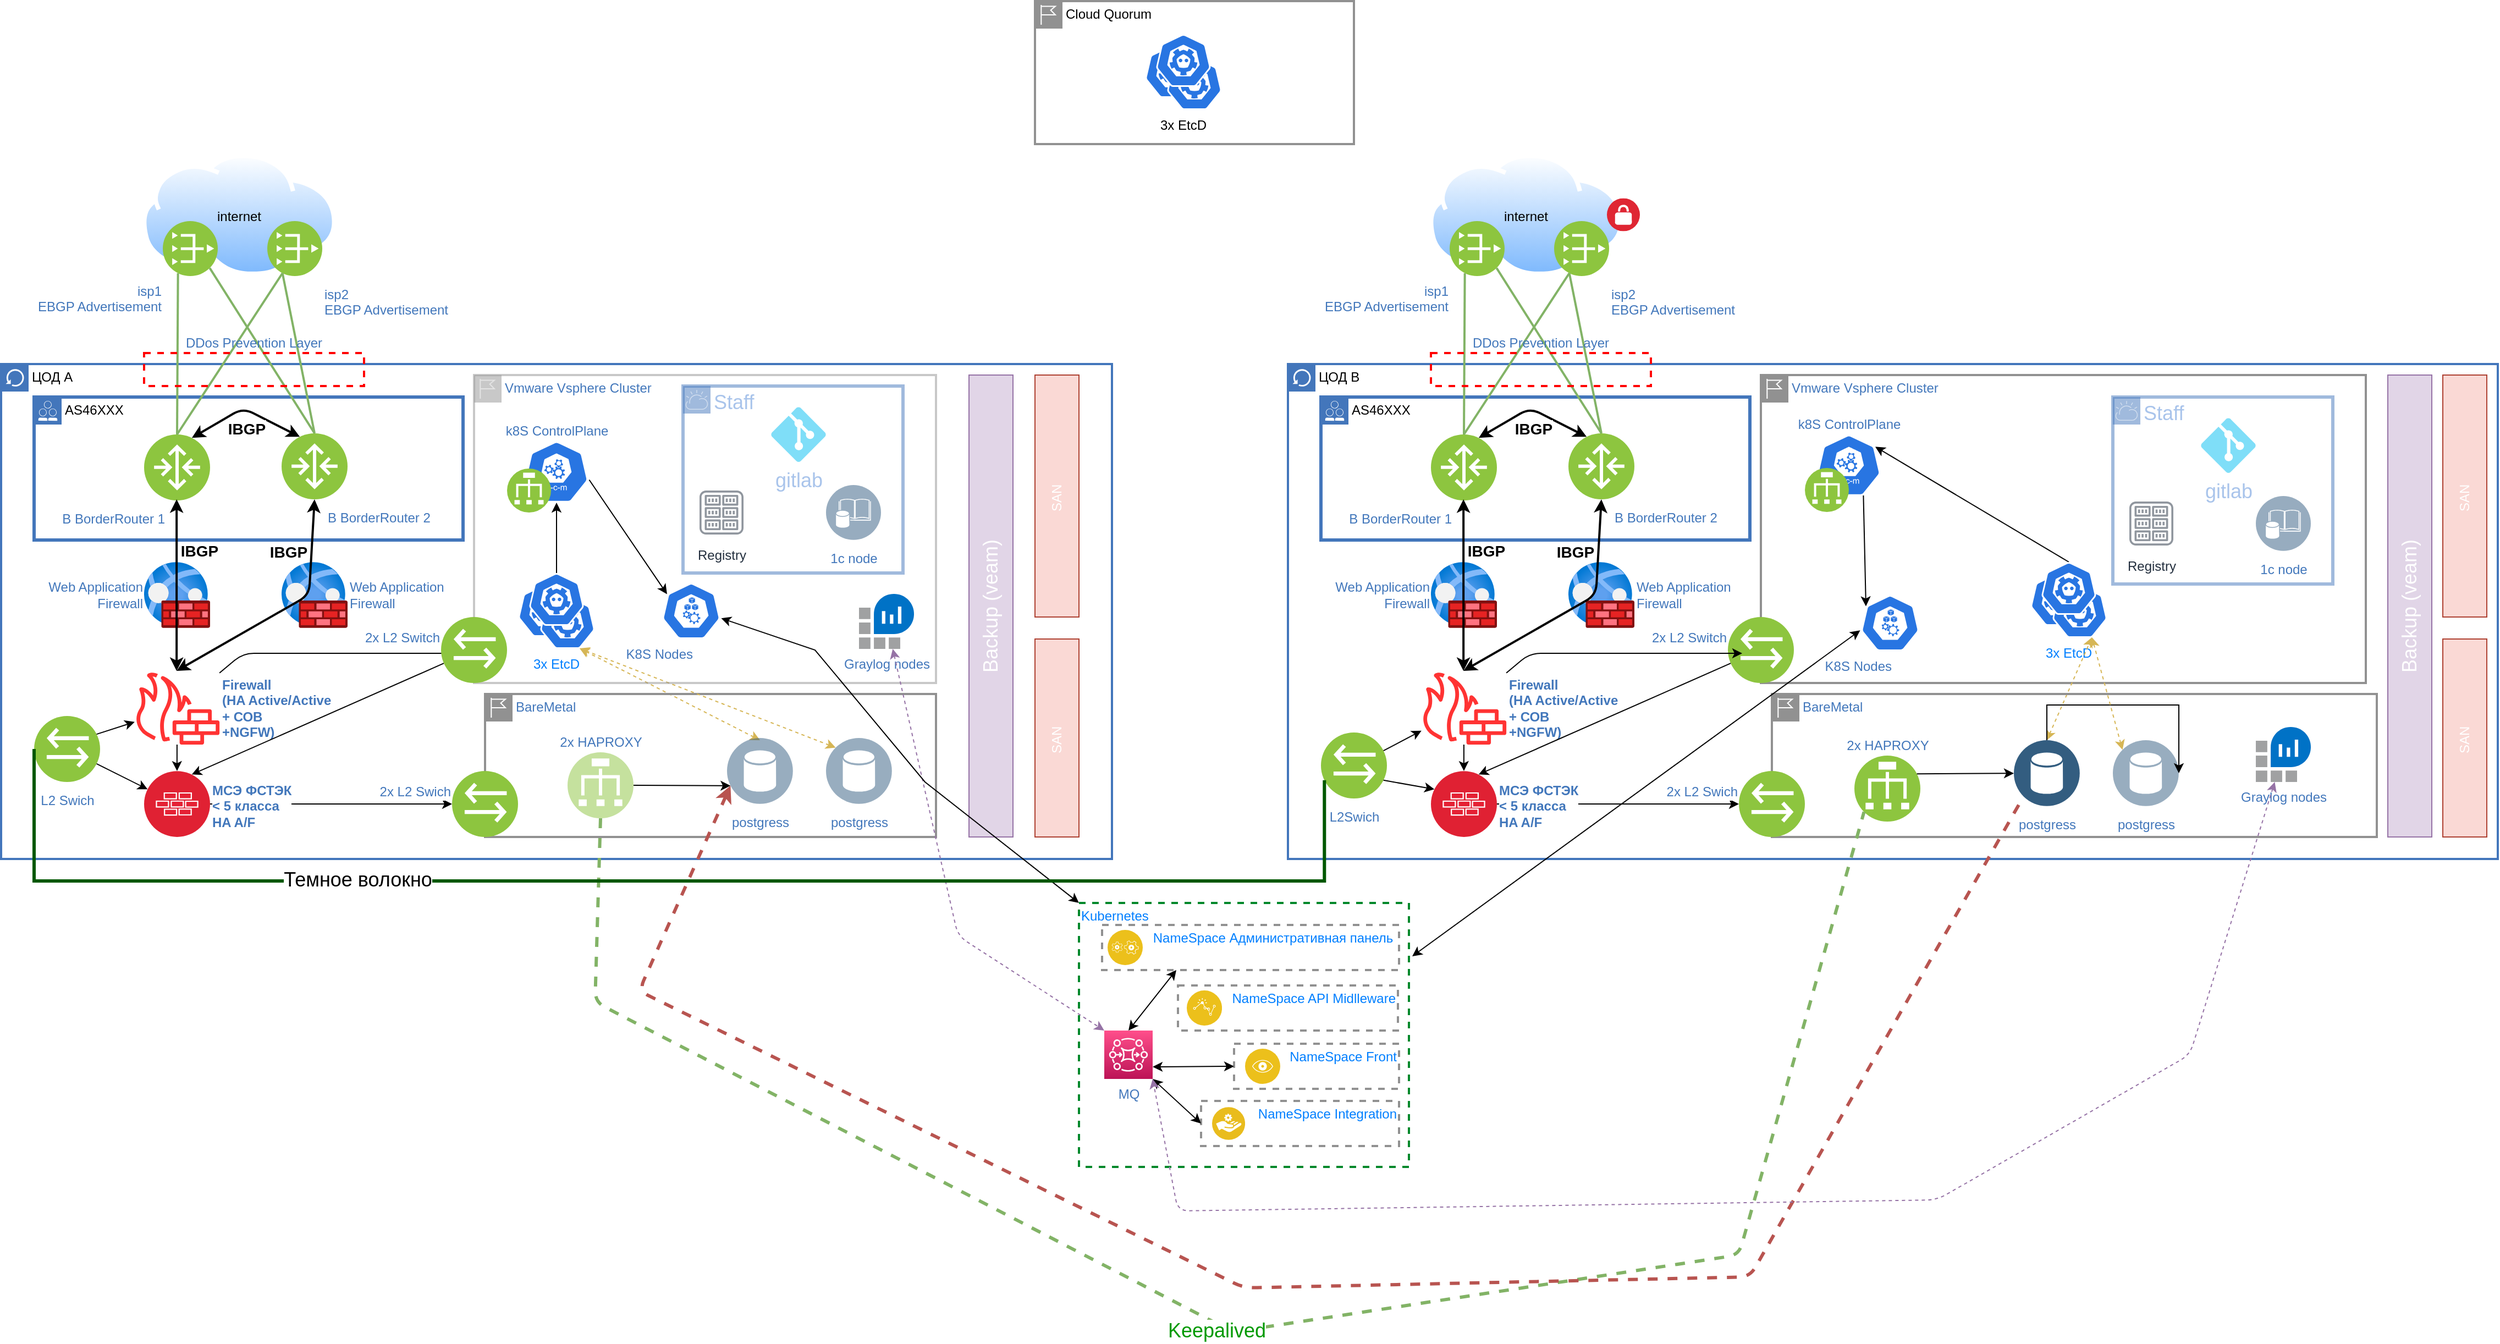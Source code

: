 <mxfile version="15.5.7" type="github">
  <diagram id="0d7cefc2-ccd6-e077-73ed-a8e48b0cddf6" name="Page-1">
    <mxGraphModel dx="2842" dy="834" grid="1" gridSize="10" guides="1" tooltips="1" connect="1" arrows="1" fold="1" page="1" pageScale="1" pageWidth="1169" pageHeight="827" background="none" math="0" shadow="0">
      <root>
        <mxCell id="0" />
        <mxCell id="1" parent="0" />
        <mxCell id="6p8xgRxyjpAE4VFZ0hzJ-107" value="ЦОД B" style="shape=mxgraph.ibm.box;prType=classic;fontStyle=0;verticalAlign=top;align=left;spacingLeft=32;spacingTop=4;fillColor=none;rounded=0;whiteSpace=wrap;html=1;strokeColor=#4376BB;strokeWidth=2;dashed=0;container=1;spacing=-4;collapsible=0;expand=0;recursiveResize=0;" vertex="1" parent="1">
          <mxGeometry x="280" y="350" width="1100" height="450" as="geometry" />
        </mxCell>
        <mxCell id="6p8xgRxyjpAE4VFZ0hzJ-145" value="AS46XXX" style="shape=mxgraph.ibm.box;prType=public;fontStyle=0;verticalAlign=top;align=left;spacingLeft=32;spacingTop=4;fillColor=none;rounded=0;whiteSpace=wrap;html=1;strokeColor=#4376BB;strokeWidth=3;dashed=0;container=1;spacing=-4;collapsible=0;expand=0;recursiveResize=0;labelBackgroundColor=none;" vertex="1" parent="6p8xgRxyjpAE4VFZ0hzJ-107">
          <mxGeometry x="30" y="30" width="390" height="130" as="geometry" />
        </mxCell>
        <mxCell id="6p8xgRxyjpAE4VFZ0hzJ-127" value="B BorderRouter 2" style="aspect=fixed;perimeter=ellipsePerimeter;html=1;align=left;shadow=0;dashed=0;fontColor=#4277BB;labelBackgroundColor=#ffffff;fontSize=12;spacingTop=3;image;image=img/lib/ibm/vpc/Router.svg;labelPosition=right;verticalLabelPosition=bottom;verticalAlign=top;spacingLeft=-20;" vertex="1" parent="6p8xgRxyjpAE4VFZ0hzJ-145">
          <mxGeometry x="225" y="33" width="60" height="60" as="geometry" />
        </mxCell>
        <mxCell id="6p8xgRxyjpAE4VFZ0hzJ-126" value="B BorderRouter 1" style="aspect=fixed;perimeter=ellipsePerimeter;html=1;align=right;shadow=0;dashed=0;fontColor=#4277BB;labelBackgroundColor=#ffffff;fontSize=12;spacingTop=3;image;image=img/lib/ibm/vpc/Router.svg;labelPosition=left;verticalLabelPosition=bottom;verticalAlign=top;spacingLeft=0;spacingRight=-20;" vertex="1" parent="6p8xgRxyjpAE4VFZ0hzJ-107">
          <mxGeometry x="130" y="64" width="60" height="60" as="geometry" />
        </mxCell>
        <mxCell id="6p8xgRxyjpAE4VFZ0hzJ-146" value="" style="html=1;labelBackgroundColor=#ffffff;startArrow=classic;startFill=1;startSize=6;endArrow=classic;endFill=1;endSize=6;jettySize=auto;orthogonalLoop=1;strokeWidth=2;fontSize=14;rounded=1;entryX=0.75;entryY=0;entryDx=0;entryDy=0;exitX=0.25;exitY=0;exitDx=0;exitDy=0;" edge="1" parent="6p8xgRxyjpAE4VFZ0hzJ-107" source="6p8xgRxyjpAE4VFZ0hzJ-127" target="6p8xgRxyjpAE4VFZ0hzJ-126">
          <mxGeometry width="60" height="60" relative="1" as="geometry">
            <mxPoint x="160" y="-130" as="sourcePoint" />
            <mxPoint x="130" y="-30" as="targetPoint" />
            <Array as="points">
              <mxPoint x="220" y="40" />
            </Array>
          </mxGeometry>
        </mxCell>
        <mxCell id="6p8xgRxyjpAE4VFZ0hzJ-147" value="IBGP" style="edgeLabel;html=1;align=center;verticalAlign=middle;resizable=0;points=[];fontSize=14;fontStyle=1" vertex="1" connectable="0" parent="6p8xgRxyjpAE4VFZ0hzJ-146">
          <mxGeometry x="0.195" y="2" relative="1" as="geometry">
            <mxPoint x="10" y="12" as="offset" />
          </mxGeometry>
        </mxCell>
        <mxCell id="6p8xgRxyjpAE4VFZ0hzJ-170" value="Web Application&lt;br&gt;Firewall" style="aspect=fixed;html=1;points=[];align=right;image;fontSize=12;image=img/lib/azure2/networking/Web_Application_Firewall_Policies_WAF.svg;labelBackgroundColor=none;labelPosition=left;verticalLabelPosition=middle;verticalAlign=middle;fontColor=#4277BB;" vertex="1" parent="6p8xgRxyjpAE4VFZ0hzJ-107">
          <mxGeometry x="130" y="180" width="60" height="60" as="geometry" />
        </mxCell>
        <mxCell id="6p8xgRxyjpAE4VFZ0hzJ-171" value="Web Application&lt;br&gt;Firewall" style="aspect=fixed;html=1;points=[];align=left;image;fontSize=12;image=img/lib/azure2/networking/Web_Application_Firewall_Policies_WAF.svg;labelBackgroundColor=none;labelPosition=right;verticalLabelPosition=middle;verticalAlign=middle;fontColor=#4277BB;" vertex="1" parent="6p8xgRxyjpAE4VFZ0hzJ-107">
          <mxGeometry x="255" y="180" width="60" height="60" as="geometry" />
        </mxCell>
        <mxCell id="6p8xgRxyjpAE4VFZ0hzJ-194" value="" style="edgeStyle=orthogonalEdgeStyle;rounded=1;orthogonalLoop=1;jettySize=auto;html=1;labelBackgroundColor=none;fontSize=12;fontColor=#4277BB;strokeWidth=1;" edge="1" parent="6p8xgRxyjpAE4VFZ0hzJ-107" source="6p8xgRxyjpAE4VFZ0hzJ-185" target="6p8xgRxyjpAE4VFZ0hzJ-193">
          <mxGeometry relative="1" as="geometry" />
        </mxCell>
        <mxCell id="6p8xgRxyjpAE4VFZ0hzJ-185" value="Firewall &lt;br&gt;&lt;div align=&quot;left&quot;&gt;(HA Active/Active&lt;br&gt;&lt;/div&gt;+ СОВ&lt;br&gt;+NGFW)" style="sketch=0;outlineConnect=0;fontColor=#4277BB;gradientColor=none;fillColor=#FF3333;strokeColor=none;dashed=0;verticalLabelPosition=middle;verticalAlign=middle;align=left;html=1;fontSize=12;fontStyle=1;aspect=fixed;pointerEvents=1;shape=mxgraph.aws4.generic_firewall;labelBackgroundColor=none;labelPosition=right;labelBorderColor=none;" vertex="1" parent="6p8xgRxyjpAE4VFZ0hzJ-107">
          <mxGeometry x="121" y="280" width="78" height="66" as="geometry" />
        </mxCell>
        <mxCell id="6p8xgRxyjpAE4VFZ0hzJ-189" value="" style="html=1;labelBackgroundColor=#ffffff;startArrow=classic;startFill=1;startSize=6;endArrow=classic;endFill=1;endSize=6;jettySize=auto;orthogonalLoop=1;strokeWidth=2;fontSize=14;rounded=1;exitX=0.5;exitY=1;exitDx=0;exitDy=0;" edge="1" parent="6p8xgRxyjpAE4VFZ0hzJ-107">
          <mxGeometry width="60" height="60" relative="1" as="geometry">
            <mxPoint x="159.58" y="123" as="sourcePoint" />
            <mxPoint x="159.58" y="279" as="targetPoint" />
            <Array as="points" />
          </mxGeometry>
        </mxCell>
        <mxCell id="6p8xgRxyjpAE4VFZ0hzJ-190" value="IBGP" style="edgeLabel;html=1;align=center;verticalAlign=middle;resizable=0;points=[];fontSize=14;fontStyle=1;labelBackgroundColor=none;" vertex="1" connectable="0" parent="6p8xgRxyjpAE4VFZ0hzJ-189">
          <mxGeometry x="0.195" y="2" relative="1" as="geometry">
            <mxPoint x="18" y="-46" as="offset" />
          </mxGeometry>
        </mxCell>
        <mxCell id="6p8xgRxyjpAE4VFZ0hzJ-191" value="" style="html=1;labelBackgroundColor=none;startArrow=classic;startFill=1;startSize=6;endArrow=classic;endFill=1;endSize=6;jettySize=auto;orthogonalLoop=1;strokeWidth=2;fontSize=14;rounded=1;exitX=0.5;exitY=1;exitDx=0;exitDy=0;" edge="1" parent="6p8xgRxyjpAE4VFZ0hzJ-107" source="6p8xgRxyjpAE4VFZ0hzJ-127">
          <mxGeometry width="60" height="60" relative="1" as="geometry">
            <mxPoint x="159.58" y="123" as="sourcePoint" />
            <mxPoint x="159.58" y="279" as="targetPoint" />
            <Array as="points">
              <mxPoint x="280" y="210" />
            </Array>
          </mxGeometry>
        </mxCell>
        <mxCell id="6p8xgRxyjpAE4VFZ0hzJ-192" value="IBGP" style="edgeLabel;html=1;align=center;verticalAlign=middle;resizable=0;points=[];fontSize=14;fontStyle=1" vertex="1" connectable="0" parent="6p8xgRxyjpAE4VFZ0hzJ-191">
          <mxGeometry x="0.195" y="2" relative="1" as="geometry">
            <mxPoint x="21" y="-65" as="offset" />
          </mxGeometry>
        </mxCell>
        <mxCell id="6p8xgRxyjpAE4VFZ0hzJ-200" value="" style="html=1;labelBackgroundColor=#ffffff;endArrow=classic;endFill=1;endSize=6;jettySize=auto;orthogonalLoop=1;strokeWidth=1;fontSize=14;rounded=1;fontColor=#4277BB;exitX=1;exitY=0.5;exitDx=0;exitDy=0;entryX=0;entryY=0.5;entryDx=0;entryDy=0;" edge="1" parent="6p8xgRxyjpAE4VFZ0hzJ-107" source="6p8xgRxyjpAE4VFZ0hzJ-193" target="6p8xgRxyjpAE4VFZ0hzJ-205">
          <mxGeometry width="60" height="60" relative="1" as="geometry">
            <mxPoint x="450" y="290" as="sourcePoint" />
            <mxPoint x="420" y="400" as="targetPoint" />
          </mxGeometry>
        </mxCell>
        <mxCell id="6p8xgRxyjpAE4VFZ0hzJ-193" value="МСЭ ФСТЭК&lt;br&gt;&amp;lt; 5 класса&lt;br&gt;&lt;div&gt;HA A/F&lt;/div&gt;" style="aspect=fixed;perimeter=ellipsePerimeter;html=1;align=left;shadow=0;dashed=0;fontColor=#4277BB;labelBackgroundColor=#ffffff;fontSize=12;spacingTop=3;image;image=img/lib/ibm/security/firewall.svg;labelBorderColor=none;fillColor=#FF3333;labelPosition=right;verticalLabelPosition=middle;verticalAlign=middle;fontStyle=1" vertex="1" parent="6p8xgRxyjpAE4VFZ0hzJ-107">
          <mxGeometry x="130" y="370" width="60" height="60" as="geometry" />
        </mxCell>
        <mxCell id="6p8xgRxyjpAE4VFZ0hzJ-195" value="Vmware Vsphere Cluster" style="shape=mxgraph.ibm.box;prType=region;fontStyle=0;verticalAlign=top;align=left;spacingLeft=32;spacingTop=4;fillColor=none;rounded=0;whiteSpace=wrap;html=1;strokeColor=#919191;strokeWidth=2;dashed=0;container=1;spacing=-4;collapsible=0;expand=0;recursiveResize=0;labelBackgroundColor=none;labelBorderColor=none;fontSize=12;fontColor=#4277BB;" vertex="1" parent="6p8xgRxyjpAE4VFZ0hzJ-107">
          <mxGeometry x="430" y="10" width="550" height="280" as="geometry" />
        </mxCell>
        <mxCell id="6p8xgRxyjpAE4VFZ0hzJ-203" value="2x L2 Switch" style="aspect=fixed;perimeter=ellipsePerimeter;html=1;align=right;shadow=0;dashed=0;fontColor=#4277BB;labelBackgroundColor=#ffffff;fontSize=12;spacingTop=3;image;image=img/lib/ibm/vpc/Bridge.svg;labelBorderColor=none;fillColor=#FF3333;labelPosition=left;verticalLabelPosition=middle;verticalAlign=middle;spacingBottom=25;" vertex="1" parent="6p8xgRxyjpAE4VFZ0hzJ-195">
          <mxGeometry x="-30" y="220" width="60" height="60" as="geometry" />
        </mxCell>
        <mxCell id="6p8xgRxyjpAE4VFZ0hzJ-233" value="" style="html=1;labelBackgroundColor=#ffffff;endArrow=classic;endFill=1;endSize=6;jettySize=auto;orthogonalLoop=1;strokeWidth=1;fontSize=14;rounded=1;fontColor=#007FFF;exitX=0.5;exitY=0;exitDx=0;exitDy=0;exitPerimeter=0;entryX=0.9;entryY=0.2;entryDx=0;entryDy=0;entryPerimeter=0;" edge="1" parent="6p8xgRxyjpAE4VFZ0hzJ-195" source="6p8xgRxyjpAE4VFZ0hzJ-211" target="6p8xgRxyjpAE4VFZ0hzJ-230">
          <mxGeometry width="60" height="60" relative="1" as="geometry">
            <mxPoint x="10" y="300" as="sourcePoint" />
            <mxPoint x="70" y="240" as="targetPoint" />
          </mxGeometry>
        </mxCell>
        <mxCell id="6p8xgRxyjpAE4VFZ0hzJ-234" value="" style="html=1;labelBackgroundColor=#ffffff;endArrow=classic;endFill=1;endSize=6;jettySize=auto;orthogonalLoop=1;strokeWidth=1;fontSize=14;rounded=1;fontColor=#007FFF;exitX=0.72;exitY=0.99;exitDx=0;exitDy=0;exitPerimeter=0;entryX=0.1;entryY=0.2;entryDx=0;entryDy=0;entryPerimeter=0;" edge="1" parent="6p8xgRxyjpAE4VFZ0hzJ-195" source="6p8xgRxyjpAE4VFZ0hzJ-230" target="6p8xgRxyjpAE4VFZ0hzJ-231">
          <mxGeometry width="60" height="60" relative="1" as="geometry">
            <mxPoint x="80" y="130" as="sourcePoint" />
            <mxPoint x="140" y="70" as="targetPoint" />
          </mxGeometry>
        </mxCell>
        <mxCell id="6p8xgRxyjpAE4VFZ0hzJ-231" value="K8S Nodes" style="sketch=0;html=1;dashed=0;whitespace=wrap;fillColor=#2875E2;strokeColor=#ffffff;points=[[0.005,0.63,0],[0.1,0.2,0],[0.9,0.2,0],[0.5,0,0],[0.995,0.63,0],[0.72,0.99,0],[0.5,1,0],[0.28,0.99,0]];shape=mxgraph.kubernetes.icon;prIcon=node;labelBackgroundColor=none;labelBorderColor=none;fontSize=12;fontColor=#4277BB;align=right;labelPosition=left;verticalLabelPosition=bottom;verticalAlign=top;spacingLeft=0;spacingBottom=5;spacingRight=-30;" vertex="1" parent="6p8xgRxyjpAE4VFZ0hzJ-195">
          <mxGeometry x="90" y="200" width="55" height="51" as="geometry" />
        </mxCell>
        <mxCell id="6p8xgRxyjpAE4VFZ0hzJ-208" value="3x EtcD" style="group;labelPadding=300;labelPosition=center;verticalLabelPosition=bottom;align=center;verticalAlign=top;fontColor=#007FFF;" vertex="1" connectable="0" parent="6p8xgRxyjpAE4VFZ0hzJ-195">
          <mxGeometry x="245" y="170" width="70" height="69" as="geometry" />
        </mxCell>
        <mxCell id="6p8xgRxyjpAE4VFZ0hzJ-209" value="" style="sketch=0;html=1;dashed=0;whitespace=wrap;fillColor=#2875E2;strokeColor=#ffffff;points=[[0.005,0.63,0],[0.1,0.2,0],[0.9,0.2,0],[0.5,0,0],[0.995,0.63,0],[0.72,0.99,0],[0.5,1,0],[0.28,0.99,0]];shape=mxgraph.kubernetes.icon;prIcon=etcd" vertex="1" parent="6p8xgRxyjpAE4VFZ0hzJ-208">
          <mxGeometry y="10" width="50" height="48" as="geometry" />
        </mxCell>
        <mxCell id="6p8xgRxyjpAE4VFZ0hzJ-210" value="" style="sketch=0;html=1;dashed=0;whitespace=wrap;fillColor=#2875E2;strokeColor=#ffffff;points=[[0.005,0.63,0],[0.1,0.2,0],[0.9,0.2,0],[0.5,0,0],[0.995,0.63,0],[0.72,0.99,0],[0.5,1,0],[0.28,0.99,0]];shape=mxgraph.kubernetes.icon;prIcon=etcd" vertex="1" parent="6p8xgRxyjpAE4VFZ0hzJ-208">
          <mxGeometry x="20" y="21" width="50" height="48" as="geometry" />
        </mxCell>
        <mxCell id="6p8xgRxyjpAE4VFZ0hzJ-211" value="" style="sketch=0;html=1;dashed=0;whitespace=wrap;fillColor=#2875E2;strokeColor=#ffffff;points=[[0.005,0.63,0],[0.1,0.2,0],[0.9,0.2,0],[0.5,0,0],[0.995,0.63,0],[0.72,0.99,0],[0.5,1,0],[0.28,0.99,0]];shape=mxgraph.kubernetes.icon;prIcon=etcd" vertex="1" parent="6p8xgRxyjpAE4VFZ0hzJ-208">
          <mxGeometry x="10" width="50" height="48" as="geometry" />
        </mxCell>
        <mxCell id="6p8xgRxyjpAE4VFZ0hzJ-365" value="" style="group" vertex="1" connectable="0" parent="6p8xgRxyjpAE4VFZ0hzJ-195">
          <mxGeometry x="40" y="54" width="70" height="70.5" as="geometry" />
        </mxCell>
        <mxCell id="6p8xgRxyjpAE4VFZ0hzJ-230" value="k8S ControlPlane" style="sketch=0;html=1;dashed=0;whitespace=wrap;fillColor=#2875E2;strokeColor=#ffffff;points=[[0.005,0.63,0],[0.1,0.2,0],[0.9,0.2,0],[0.5,0,0],[0.995,0.63,0],[0.72,0.99,0],[0.5,1,0],[0.28,0.99,0]];shape=mxgraph.kubernetes.icon;prIcon=c_c_m;labelBackgroundColor=none;labelBorderColor=none;fontSize=12;fontColor=#4277BB;align=center;labelPosition=center;verticalLabelPosition=top;verticalAlign=bottom;" vertex="1" parent="6p8xgRxyjpAE4VFZ0hzJ-365">
          <mxGeometry x="10" width="60" height="56" as="geometry" />
        </mxCell>
        <mxCell id="6p8xgRxyjpAE4VFZ0hzJ-326" value="" style="aspect=fixed;perimeter=ellipsePerimeter;html=1;align=center;shadow=0;dashed=0;fontColor=#4277BB;labelBackgroundColor=#ffffff;fontSize=12;spacingTop=3;image;image=img/lib/ibm/vpc/LoadBalancer.svg;labelBorderColor=none;fillColor=#FF3333;labelPosition=center;verticalLabelPosition=top;verticalAlign=bottom;" vertex="1" parent="6p8xgRxyjpAE4VFZ0hzJ-365">
          <mxGeometry y="30.5" width="40" height="40" as="geometry" />
        </mxCell>
        <mxCell id="6p8xgRxyjpAE4VFZ0hzJ-377" value="Staff" style="shape=mxgraph.ibm.box;prType=cloud;fontStyle=0;verticalAlign=top;align=left;spacingLeft=32;spacingTop=4;fillColor=none;rounded=0;whiteSpace=wrap;html=1;strokeColor=#4376BB;strokeWidth=3;dashed=0;container=1;spacing=-4;collapsible=0;expand=0;recursiveResize=0;labelBackgroundColor=none;labelBorderColor=none;fontSize=18;fontColor=#A9C4EB;opacity=50;" vertex="1" parent="6p8xgRxyjpAE4VFZ0hzJ-195">
          <mxGeometry x="320" y="20" width="200" height="170" as="geometry" />
        </mxCell>
        <mxCell id="6p8xgRxyjpAE4VFZ0hzJ-378" value="Registry" style="sketch=0;outlineConnect=0;fontColor=#232F3E;gradientColor=none;strokeColor=#232F3E;fillColor=#ffffff;dashed=0;verticalLabelPosition=bottom;verticalAlign=top;align=center;html=1;fontSize=12;fontStyle=0;aspect=fixed;shape=mxgraph.aws4.resourceIcon;resIcon=mxgraph.aws4.registry;labelBackgroundColor=none;labelBorderColor=none;opacity=50;" vertex="1" parent="6p8xgRxyjpAE4VFZ0hzJ-377">
          <mxGeometry x="10" y="90" width="50" height="50" as="geometry" />
        </mxCell>
        <mxCell id="6p8xgRxyjpAE4VFZ0hzJ-379" value="gitlab" style="verticalLabelPosition=bottom;html=1;verticalAlign=top;align=center;strokeColor=none;fillColor=#00BEF2;shape=mxgraph.azure.git_repository;labelBackgroundColor=none;labelBorderColor=none;fontSize=18;fontColor=#A9C4EB;opacity=50;" vertex="1" parent="6p8xgRxyjpAE4VFZ0hzJ-377">
          <mxGeometry x="80" y="19" width="50" height="50" as="geometry" />
        </mxCell>
        <mxCell id="6p8xgRxyjpAE4VFZ0hzJ-380" value="1c node" style="aspect=fixed;perimeter=ellipsePerimeter;html=1;align=center;shadow=0;dashed=0;fontColor=#4277BB;labelBackgroundColor=#ffffff;fontSize=12;spacingTop=3;image;image=img/lib/ibm/data/enterprise_data.svg;labelBorderColor=none;fillColor=#A9C4EB;opacity=50;" vertex="1" parent="6p8xgRxyjpAE4VFZ0hzJ-377">
          <mxGeometry x="130" y="90" width="50" height="50" as="geometry" />
        </mxCell>
        <mxCell id="6p8xgRxyjpAE4VFZ0hzJ-201" value="" style="html=1;labelBackgroundColor=#ffffff;endArrow=classic;endFill=1;endSize=6;jettySize=auto;orthogonalLoop=1;strokeWidth=1;fontSize=14;rounded=1;fontColor=#4277BB;entryX=0.75;entryY=0;entryDx=0;entryDy=0;" edge="1" parent="6p8xgRxyjpAE4VFZ0hzJ-107" source="6p8xgRxyjpAE4VFZ0hzJ-203" target="6p8xgRxyjpAE4VFZ0hzJ-193">
          <mxGeometry width="60" height="60" relative="1" as="geometry">
            <mxPoint y="410" as="sourcePoint" />
            <mxPoint x="419" y="280" as="targetPoint" />
          </mxGeometry>
        </mxCell>
        <mxCell id="6p8xgRxyjpAE4VFZ0hzJ-202" value="" style="html=1;labelBackgroundColor=#ffffff;endArrow=classic;endFill=1;endSize=6;jettySize=auto;orthogonalLoop=1;strokeWidth=1;fontSize=14;rounded=1;fontColor=#4277BB;" edge="1" parent="6p8xgRxyjpAE4VFZ0hzJ-107" source="6p8xgRxyjpAE4VFZ0hzJ-185">
          <mxGeometry width="60" height="60" relative="1" as="geometry">
            <mxPoint x="40" y="370" as="sourcePoint" />
            <mxPoint x="413" y="263" as="targetPoint" />
            <Array as="points">
              <mxPoint x="220" y="263" />
            </Array>
          </mxGeometry>
        </mxCell>
        <mxCell id="6p8xgRxyjpAE4VFZ0hzJ-223" value="" style="html=1;labelBackgroundColor=#ffffff;startArrow=classic;startFill=1;startSize=6;endArrow=classic;endFill=1;endSize=6;jettySize=auto;orthogonalLoop=1;strokeWidth=1;dashed=1;fontSize=14;rounded=1;fontColor=#4277BB;entryX=0.72;entryY=0.99;entryDx=0;entryDy=0;entryPerimeter=0;exitX=0.5;exitY=0;exitDx=0;exitDy=0;fillColor=#fff2cc;strokeColor=#d6b656;" edge="1" parent="6p8xgRxyjpAE4VFZ0hzJ-107" source="6p8xgRxyjpAE4VFZ0hzJ-212" target="6p8xgRxyjpAE4VFZ0hzJ-210">
          <mxGeometry width="60" height="60" relative="1" as="geometry">
            <mxPoint x="450" y="240" as="sourcePoint" />
            <mxPoint x="510" y="180" as="targetPoint" />
          </mxGeometry>
        </mxCell>
        <mxCell id="6p8xgRxyjpAE4VFZ0hzJ-196" value="&lt;div&gt;BareMetal&lt;/div&gt;" style="shape=mxgraph.ibm.box;prType=region;fontStyle=0;verticalAlign=top;align=left;spacingLeft=32;spacingTop=4;fillColor=none;rounded=0;whiteSpace=wrap;html=1;strokeColor=#919191;strokeWidth=2;dashed=0;container=1;spacing=-4;collapsible=0;expand=0;recursiveResize=0;labelBackgroundColor=none;labelBorderColor=none;fontSize=12;fontColor=#4277BB;" vertex="1" parent="6p8xgRxyjpAE4VFZ0hzJ-107">
          <mxGeometry x="440" y="300" width="550" height="130" as="geometry" />
        </mxCell>
        <mxCell id="6p8xgRxyjpAE4VFZ0hzJ-205" value="2x L2 Swich" style="aspect=fixed;perimeter=ellipsePerimeter;html=1;align=right;shadow=0;dashed=0;fontColor=#4277BB;labelBackgroundColor=#ffffff;fontSize=12;spacingTop=3;image;image=img/lib/ibm/vpc/Bridge.svg;labelBorderColor=none;fillColor=#FF3333;labelPosition=left;verticalLabelPosition=middle;verticalAlign=middle;spacingBottom=25;" vertex="1" parent="6p8xgRxyjpAE4VFZ0hzJ-196">
          <mxGeometry x="-30" y="70" width="60" height="60" as="geometry" />
        </mxCell>
        <mxCell id="6p8xgRxyjpAE4VFZ0hzJ-212" value="postgress" style="aspect=fixed;perimeter=ellipsePerimeter;html=1;align=center;shadow=0;dashed=0;fontColor=#4277BB;labelBackgroundColor=#ffffff;fontSize=12;spacingTop=3;image;image=img/lib/ibm/data/data_services.svg;labelBorderColor=none;fillColor=#FF3333;" vertex="1" parent="6p8xgRxyjpAE4VFZ0hzJ-196">
          <mxGeometry x="220" y="42" width="60" height="60" as="geometry" />
        </mxCell>
        <mxCell id="6p8xgRxyjpAE4VFZ0hzJ-213" value="postgress" style="aspect=fixed;perimeter=ellipsePerimeter;html=1;align=center;shadow=0;dashed=0;fontColor=#4277BB;labelBackgroundColor=none;fontSize=12;spacingTop=3;image;image=img/lib/ibm/data/data_services.svg;labelBorderColor=none;fillColor=#FF3333;fillOpacity=50;" vertex="1" parent="6p8xgRxyjpAE4VFZ0hzJ-196">
          <mxGeometry x="310" y="42" width="60" height="60" as="geometry" />
        </mxCell>
        <mxCell id="6p8xgRxyjpAE4VFZ0hzJ-216" value="" style="edgeStyle=elbowEdgeStyle;rounded=0;elbow=vertical;html=1;labelBackgroundColor=#ffffff;startArrow=none;startFill=0;endArrow=classic;endFill=1;jettySize=auto;orthogonalLoop=1;strokeWidth=1;fontSize=14;fontColor=#4277BB;exitX=0.5;exitY=0;exitDx=0;exitDy=0;entryX=1;entryY=0.5;entryDx=0;entryDy=0;" edge="1" parent="6p8xgRxyjpAE4VFZ0hzJ-196" source="6p8xgRxyjpAE4VFZ0hzJ-212" target="6p8xgRxyjpAE4VFZ0hzJ-213">
          <mxGeometry width="60" height="60" relative="1" as="geometry">
            <mxPoint x="130" y="100" as="sourcePoint" />
            <mxPoint x="190" y="40" as="targetPoint" />
            <Array as="points">
              <mxPoint x="310" y="10" />
              <mxPoint x="310" y="66" />
              <mxPoint x="140" y="74" />
            </Array>
          </mxGeometry>
        </mxCell>
        <mxCell id="6p8xgRxyjpAE4VFZ0hzJ-219" value="2x HAPROXY&lt;br&gt;" style="aspect=fixed;perimeter=ellipsePerimeter;html=1;align=center;shadow=0;dashed=0;fontColor=#4277BB;labelBackgroundColor=#ffffff;fontSize=12;spacingTop=3;image;image=img/lib/ibm/vpc/LoadBalancer.svg;labelBorderColor=none;fillColor=#FF3333;labelPosition=center;verticalLabelPosition=top;verticalAlign=bottom;" vertex="1" parent="6p8xgRxyjpAE4VFZ0hzJ-196">
          <mxGeometry x="75" y="56" width="60" height="60" as="geometry" />
        </mxCell>
        <mxCell id="6p8xgRxyjpAE4VFZ0hzJ-225" value="" style="html=1;labelBackgroundColor=#ffffff;endArrow=classic;endFill=1;endSize=6;jettySize=auto;orthogonalLoop=1;strokeWidth=1;fontSize=14;rounded=1;fontColor=#4277BB;exitX=1;exitY=0.25;exitDx=0;exitDy=0;" edge="1" parent="6p8xgRxyjpAE4VFZ0hzJ-196" source="6p8xgRxyjpAE4VFZ0hzJ-219" target="6p8xgRxyjpAE4VFZ0hzJ-212">
          <mxGeometry width="60" height="60" relative="1" as="geometry">
            <mxPoint x="150" y="110" as="sourcePoint" />
            <mxPoint x="210" y="50" as="targetPoint" />
          </mxGeometry>
        </mxCell>
        <mxCell id="6p8xgRxyjpAE4VFZ0hzJ-256" value="&lt;div&gt;Graylog nodes&lt;br&gt;&lt;/div&gt;&lt;div&gt;&lt;br&gt;&lt;/div&gt;" style="sketch=0;aspect=fixed;html=1;points=[];align=center;image;fontSize=12;image=img/lib/mscae/Log_Analytics_Workspaces.svg;labelBackgroundColor=none;labelBorderColor=none;fontColor=#4277BB;fillColor=#FF3333;" vertex="1" parent="6p8xgRxyjpAE4VFZ0hzJ-196">
          <mxGeometry x="440" y="30" width="50" height="50" as="geometry" />
        </mxCell>
        <mxCell id="6p8xgRxyjpAE4VFZ0hzJ-224" value="" style="html=1;labelBackgroundColor=#ffffff;startArrow=classic;startFill=1;startSize=6;endArrow=classic;endFill=1;endSize=6;jettySize=auto;orthogonalLoop=1;strokeWidth=1;dashed=1;fontSize=14;rounded=1;fontColor=#4277BB;entryX=0.72;entryY=0.99;entryDx=0;entryDy=0;entryPerimeter=0;exitX=0;exitY=0;exitDx=0;exitDy=0;fillColor=#fff2cc;strokeColor=#d6b656;" edge="1" parent="6p8xgRxyjpAE4VFZ0hzJ-107" source="6p8xgRxyjpAE4VFZ0hzJ-213" target="6p8xgRxyjpAE4VFZ0hzJ-210">
          <mxGeometry width="60" height="60" relative="1" as="geometry">
            <mxPoint x="450" y="240" as="sourcePoint" />
            <mxPoint x="510" y="180" as="targetPoint" />
          </mxGeometry>
        </mxCell>
        <mxCell id="6p8xgRxyjpAE4VFZ0hzJ-258" value="Backup (veam)" style="rounded=0;whiteSpace=wrap;html=1;labelBackgroundColor=none;labelBorderColor=none;fontSize=18;fillColor=#e1d5e7;align=center;strokeColor=#9673a6;fontColor=#FFFFFF;direction=east;horizontal=0;" vertex="1" parent="6p8xgRxyjpAE4VFZ0hzJ-107">
          <mxGeometry x="1000" y="10" width="40" height="420" as="geometry" />
        </mxCell>
        <mxCell id="6p8xgRxyjpAE4VFZ0hzJ-259" value="SAN&amp;nbsp; " style="rounded=0;whiteSpace=wrap;html=1;labelBackgroundColor=none;labelBorderColor=none;fontSize=12;fillColor=#fad9d5;align=center;strokeColor=#ae4132;horizontal=0;fontColor=#FFFFFF;" vertex="1" parent="6p8xgRxyjpAE4VFZ0hzJ-107">
          <mxGeometry x="1050" y="10" width="40" height="220" as="geometry" />
        </mxCell>
        <mxCell id="6p8xgRxyjpAE4VFZ0hzJ-260" value="SAN&amp;nbsp; " style="rounded=0;whiteSpace=wrap;html=1;labelBackgroundColor=none;labelBorderColor=none;fontSize=12;fillColor=#fad9d5;align=center;strokeColor=#ae4132;horizontal=0;fontColor=#FFFFFF;" vertex="1" parent="6p8xgRxyjpAE4VFZ0hzJ-107">
          <mxGeometry x="1050" y="250" width="40" height="180" as="geometry" />
        </mxCell>
        <mxCell id="6p8xgRxyjpAE4VFZ0hzJ-334" value="L2Swich" style="aspect=fixed;perimeter=ellipsePerimeter;html=1;align=center;shadow=0;dashed=0;fontColor=#4277BB;labelBackgroundColor=#ffffff;fontSize=12;spacingTop=3;image;image=img/lib/ibm/vpc/Bridge.svg;labelBorderColor=none;fillColor=#FF99FF;" vertex="1" parent="6p8xgRxyjpAE4VFZ0hzJ-107">
          <mxGeometry x="30" y="335" width="60" height="60" as="geometry" />
        </mxCell>
        <mxCell id="6p8xgRxyjpAE4VFZ0hzJ-335" value="" style="html=1;labelBackgroundColor=#ffffff;endArrow=classic;endFill=1;endSize=6;jettySize=auto;orthogonalLoop=1;strokeWidth=1;fontSize=14;rounded=1;fontColor=#009900;curved=1;exitX=1;exitY=0.25;exitDx=0;exitDy=0;" edge="1" parent="6p8xgRxyjpAE4VFZ0hzJ-107" source="6p8xgRxyjpAE4VFZ0hzJ-334" target="6p8xgRxyjpAE4VFZ0hzJ-185">
          <mxGeometry width="60" height="60" relative="1" as="geometry">
            <mxPoint x="-70" y="537" as="sourcePoint" />
            <mxPoint x="-10" y="477" as="targetPoint" />
          </mxGeometry>
        </mxCell>
        <mxCell id="6p8xgRxyjpAE4VFZ0hzJ-339" value="" style="html=1;labelBackgroundColor=#ffffff;endArrow=classic;endFill=1;endSize=6;jettySize=auto;orthogonalLoop=1;strokeWidth=1;fontSize=14;rounded=1;fontColor=#009900;curved=1;exitX=1;exitY=0.75;exitDx=0;exitDy=0;entryX=0;entryY=0.25;entryDx=0;entryDy=0;" edge="1" parent="6p8xgRxyjpAE4VFZ0hzJ-107" source="6p8xgRxyjpAE4VFZ0hzJ-334" target="6p8xgRxyjpAE4VFZ0hzJ-193">
          <mxGeometry width="60" height="60" relative="1" as="geometry">
            <mxPoint x="-740" y="730" as="sourcePoint" />
            <mxPoint x="-650" y="670" as="targetPoint" />
          </mxGeometry>
        </mxCell>
        <mxCell id="6p8xgRxyjpAE4VFZ0hzJ-108" value="Cloud Quorum" style="shape=mxgraph.ibm.box;prType=region;fontStyle=0;verticalAlign=top;align=left;spacingLeft=32;spacingTop=4;fillColor=none;rounded=0;whiteSpace=wrap;html=1;strokeColor=#919191;strokeWidth=2;dashed=0;container=1;spacing=-4;collapsible=0;expand=0;recursiveResize=0;" vertex="1" parent="1">
          <mxGeometry x="50" y="20" width="290" height="130" as="geometry" />
        </mxCell>
        <mxCell id="6p8xgRxyjpAE4VFZ0hzJ-115" value="3x EtcD" style="group;labelPadding=300;labelPosition=center;verticalLabelPosition=bottom;align=center;verticalAlign=top;" vertex="1" connectable="0" parent="6p8xgRxyjpAE4VFZ0hzJ-108">
          <mxGeometry x="100" y="30" width="70" height="69" as="geometry" />
        </mxCell>
        <mxCell id="6p8xgRxyjpAE4VFZ0hzJ-109" value="" style="sketch=0;html=1;dashed=0;whitespace=wrap;fillColor=#2875E2;strokeColor=#ffffff;points=[[0.005,0.63,0],[0.1,0.2,0],[0.9,0.2,0],[0.5,0,0],[0.995,0.63,0],[0.72,0.99,0],[0.5,1,0],[0.28,0.99,0]];shape=mxgraph.kubernetes.icon;prIcon=etcd" vertex="1" parent="6p8xgRxyjpAE4VFZ0hzJ-115">
          <mxGeometry y="10" width="50" height="48" as="geometry" />
        </mxCell>
        <mxCell id="6p8xgRxyjpAE4VFZ0hzJ-112" value="" style="sketch=0;html=1;dashed=0;whitespace=wrap;fillColor=#2875E2;strokeColor=#ffffff;points=[[0.005,0.63,0],[0.1,0.2,0],[0.9,0.2,0],[0.5,0,0],[0.995,0.63,0],[0.72,0.99,0],[0.5,1,0],[0.28,0.99,0]];shape=mxgraph.kubernetes.icon;prIcon=etcd" vertex="1" parent="6p8xgRxyjpAE4VFZ0hzJ-115">
          <mxGeometry x="20" y="21" width="50" height="48" as="geometry" />
        </mxCell>
        <mxCell id="6p8xgRxyjpAE4VFZ0hzJ-114" value="" style="sketch=0;html=1;dashed=0;whitespace=wrap;fillColor=#2875E2;strokeColor=#ffffff;points=[[0.005,0.63,0],[0.1,0.2,0],[0.9,0.2,0],[0.5,0,0],[0.995,0.63,0],[0.72,0.99,0],[0.5,1,0],[0.28,0.99,0]];shape=mxgraph.kubernetes.icon;prIcon=etcd" vertex="1" parent="6p8xgRxyjpAE4VFZ0hzJ-115">
          <mxGeometry x="10" width="50" height="48" as="geometry" />
        </mxCell>
        <mxCell id="6p8xgRxyjpAE4VFZ0hzJ-125" value="internet" style="aspect=fixed;perimeter=ellipsePerimeter;html=1;align=center;shadow=0;dashed=0;spacingTop=3;image;image=img/lib/active_directory/internet_cloud.svg;labelPosition=center;verticalLabelPosition=middle;verticalAlign=middle;labelBackgroundColor=none;" vertex="1" parent="1">
          <mxGeometry x="408" y="158.5" width="176.98" height="111.5" as="geometry" />
        </mxCell>
        <mxCell id="6p8xgRxyjpAE4VFZ0hzJ-123" value="" style="aspect=fixed;perimeter=ellipsePerimeter;html=1;align=center;shadow=0;dashed=0;fontColor=#4277BB;labelBackgroundColor=#ffffff;fontSize=12;spacingTop=3;image;image=img/lib/ibm/security/vpn.svg;" vertex="1" parent="1">
          <mxGeometry x="570" y="199.25" width="30" height="30" as="geometry" />
        </mxCell>
        <mxCell id="6p8xgRxyjpAE4VFZ0hzJ-134" value="&lt;div&gt;isp1&lt;/div&gt;&lt;div&gt;&lt;div&gt;EBGP Advertisement&lt;/div&gt;&lt;/div&gt;" style="aspect=fixed;perimeter=ellipsePerimeter;align=right;shadow=0;dashed=0;fontColor=#4277BB;labelBackgroundColor=none;fontSize=12;spacingTop=0;image;image=img/lib/ibm/vpc/PublicGateway.svg;labelPosition=left;verticalLabelPosition=bottom;verticalAlign=top;html=1;" vertex="1" parent="1">
          <mxGeometry x="427" y="220" width="50" height="50" as="geometry" />
        </mxCell>
        <mxCell id="6p8xgRxyjpAE4VFZ0hzJ-136" value="isp2&lt;br&gt;&lt;div&gt;EBGP Advertisement&lt;/div&gt;" style="aspect=fixed;perimeter=ellipsePerimeter;html=1;align=left;shadow=0;dashed=0;fontColor=#4277BB;labelBackgroundColor=#ffffff;fontSize=12;spacingTop=3;image;image=img/lib/ibm/vpc/PublicGateway.svg;labelPosition=right;verticalLabelPosition=bottom;verticalAlign=top;" vertex="1" parent="1">
          <mxGeometry x="522" y="220" width="50" height="50" as="geometry" />
        </mxCell>
        <mxCell id="6p8xgRxyjpAE4VFZ0hzJ-148" value="" style="html=1;labelBackgroundColor=#ffffff;jettySize=auto;orthogonalLoop=1;strokeWidth=2;fontSize=14;endArrow=none;endFill=0;rounded=1;entryX=0.25;entryY=1;entryDx=0;entryDy=0;exitX=0.5;exitY=0;exitDx=0;exitDy=0;fillColor=#d5e8d4;strokeColor=#82b366;" edge="1" parent="1" source="6p8xgRxyjpAE4VFZ0hzJ-126" target="6p8xgRxyjpAE4VFZ0hzJ-134">
          <mxGeometry width="60" height="60" relative="1" as="geometry">
            <mxPoint x="380" y="290" as="sourcePoint" />
            <mxPoint x="440" y="230" as="targetPoint" />
          </mxGeometry>
        </mxCell>
        <mxCell id="6p8xgRxyjpAE4VFZ0hzJ-156" value="" style="html=1;labelBackgroundColor=#ffffff;jettySize=auto;orthogonalLoop=1;strokeWidth=2;fontSize=14;endArrow=none;endFill=0;rounded=1;entryX=0.25;entryY=1;entryDx=0;entryDy=0;exitX=0.5;exitY=0;exitDx=0;exitDy=0;fillColor=#d5e8d4;strokeColor=#82b366;" edge="1" parent="1" source="6p8xgRxyjpAE4VFZ0hzJ-126" target="6p8xgRxyjpAE4VFZ0hzJ-136">
          <mxGeometry width="60" height="60" relative="1" as="geometry">
            <mxPoint x="380" y="290" as="sourcePoint" />
            <mxPoint x="440" y="230" as="targetPoint" />
          </mxGeometry>
        </mxCell>
        <mxCell id="6p8xgRxyjpAE4VFZ0hzJ-158" value="" style="html=1;labelBackgroundColor=#ffffff;jettySize=auto;orthogonalLoop=1;strokeWidth=2;fontSize=14;endArrow=none;endFill=0;rounded=1;entryX=0.25;entryY=1;entryDx=0;entryDy=0;exitX=0.5;exitY=0;exitDx=0;exitDy=0;fillColor=#d5e8d4;strokeColor=#82b366;" edge="1" parent="1" source="6p8xgRxyjpAE4VFZ0hzJ-127" target="6p8xgRxyjpAE4VFZ0hzJ-136">
          <mxGeometry width="60" height="60" relative="1" as="geometry">
            <mxPoint x="380" y="290" as="sourcePoint" />
            <mxPoint x="440" y="230" as="targetPoint" />
          </mxGeometry>
        </mxCell>
        <mxCell id="6p8xgRxyjpAE4VFZ0hzJ-161" value="" style="html=1;labelBackgroundColor=#ffffff;jettySize=auto;orthogonalLoop=1;strokeWidth=2;fontSize=14;endArrow=none;endFill=0;rounded=1;entryX=1;entryY=1;entryDx=0;entryDy=0;exitX=0.5;exitY=0;exitDx=0;exitDy=0;fillColor=#d5e8d4;strokeColor=#82b366;" edge="1" parent="1" source="6p8xgRxyjpAE4VFZ0hzJ-127" target="6p8xgRxyjpAE4VFZ0hzJ-134">
          <mxGeometry width="60" height="60" relative="1" as="geometry">
            <mxPoint x="380" y="290" as="sourcePoint" />
            <mxPoint x="440" y="230" as="targetPoint" />
          </mxGeometry>
        </mxCell>
        <mxCell id="6p8xgRxyjpAE4VFZ0hzJ-169" value="DDos Prevention Layer" style="fontStyle=0;verticalAlign=bottom;align=center;spacingTop=-2;fillColor=none;rounded=0;whiteSpace=wrap;html=1;strokeColor=#FF0000;strokeWidth=2;dashed=1;container=1;collapsible=0;expand=0;recursiveResize=0;labelBackgroundColor=none;fontSize=12;labelPosition=center;verticalLabelPosition=top;fontColor=#4277BB;" vertex="1" parent="1">
          <mxGeometry x="410" y="340" width="200" height="30" as="geometry" />
        </mxCell>
        <mxCell id="6p8xgRxyjpAE4VFZ0hzJ-261" value="ЦОД A" style="shape=mxgraph.ibm.box;prType=classic;fontStyle=0;verticalAlign=top;align=left;spacingLeft=32;spacingTop=4;fillColor=none;rounded=0;whiteSpace=wrap;html=1;strokeColor=#4376BB;strokeWidth=2;dashed=0;container=1;spacing=-4;collapsible=0;expand=0;recursiveResize=0;" vertex="1" parent="1">
          <mxGeometry x="-890" y="350" width="1010" height="450" as="geometry" />
        </mxCell>
        <mxCell id="6p8xgRxyjpAE4VFZ0hzJ-262" value="AS46XXX" style="shape=mxgraph.ibm.box;prType=public;fontStyle=0;verticalAlign=top;align=left;spacingLeft=32;spacingTop=4;fillColor=none;rounded=0;whiteSpace=wrap;html=1;strokeColor=#4376BB;strokeWidth=3;dashed=0;container=1;spacing=-4;collapsible=0;expand=0;recursiveResize=0;labelBackgroundColor=none;" vertex="1" parent="6p8xgRxyjpAE4VFZ0hzJ-261">
          <mxGeometry x="30" y="30" width="390" height="130" as="geometry" />
        </mxCell>
        <mxCell id="6p8xgRxyjpAE4VFZ0hzJ-263" value="B BorderRouter 2" style="aspect=fixed;perimeter=ellipsePerimeter;html=1;align=left;shadow=0;dashed=0;fontColor=#4277BB;labelBackgroundColor=#ffffff;fontSize=12;spacingTop=3;image;image=img/lib/ibm/vpc/Router.svg;labelPosition=right;verticalLabelPosition=bottom;verticalAlign=top;spacingLeft=-20;" vertex="1" parent="6p8xgRxyjpAE4VFZ0hzJ-262">
          <mxGeometry x="225" y="33" width="60" height="60" as="geometry" />
        </mxCell>
        <mxCell id="6p8xgRxyjpAE4VFZ0hzJ-264" value="B BorderRouter 1" style="aspect=fixed;perimeter=ellipsePerimeter;html=1;align=right;shadow=0;dashed=0;fontColor=#4277BB;labelBackgroundColor=#ffffff;fontSize=12;spacingTop=3;image;image=img/lib/ibm/vpc/Router.svg;labelPosition=left;verticalLabelPosition=bottom;verticalAlign=top;spacingLeft=0;spacingRight=-20;" vertex="1" parent="6p8xgRxyjpAE4VFZ0hzJ-261">
          <mxGeometry x="130" y="64" width="60" height="60" as="geometry" />
        </mxCell>
        <mxCell id="6p8xgRxyjpAE4VFZ0hzJ-265" value="" style="html=1;labelBackgroundColor=#ffffff;startArrow=classic;startFill=1;startSize=6;endArrow=classic;endFill=1;endSize=6;jettySize=auto;orthogonalLoop=1;strokeWidth=2;fontSize=14;rounded=1;entryX=0.75;entryY=0;entryDx=0;entryDy=0;exitX=0.25;exitY=0;exitDx=0;exitDy=0;" edge="1" parent="6p8xgRxyjpAE4VFZ0hzJ-261" source="6p8xgRxyjpAE4VFZ0hzJ-263" target="6p8xgRxyjpAE4VFZ0hzJ-264">
          <mxGeometry width="60" height="60" relative="1" as="geometry">
            <mxPoint x="160" y="-130" as="sourcePoint" />
            <mxPoint x="130" y="-30" as="targetPoint" />
            <Array as="points">
              <mxPoint x="220" y="40" />
            </Array>
          </mxGeometry>
        </mxCell>
        <mxCell id="6p8xgRxyjpAE4VFZ0hzJ-266" value="IBGP" style="edgeLabel;html=1;align=center;verticalAlign=middle;resizable=0;points=[];fontSize=14;fontStyle=1" vertex="1" connectable="0" parent="6p8xgRxyjpAE4VFZ0hzJ-265">
          <mxGeometry x="0.195" y="2" relative="1" as="geometry">
            <mxPoint x="10" y="12" as="offset" />
          </mxGeometry>
        </mxCell>
        <mxCell id="6p8xgRxyjpAE4VFZ0hzJ-267" value="Web Application&lt;br&gt;Firewall" style="aspect=fixed;html=1;points=[];align=right;image;fontSize=12;image=img/lib/azure2/networking/Web_Application_Firewall_Policies_WAF.svg;labelBackgroundColor=none;labelPosition=left;verticalLabelPosition=middle;verticalAlign=middle;fontColor=#4277BB;" vertex="1" parent="6p8xgRxyjpAE4VFZ0hzJ-261">
          <mxGeometry x="130" y="180" width="60" height="60" as="geometry" />
        </mxCell>
        <mxCell id="6p8xgRxyjpAE4VFZ0hzJ-268" value="Web Application&lt;br&gt;Firewall" style="aspect=fixed;html=1;points=[];align=left;image;fontSize=12;image=img/lib/azure2/networking/Web_Application_Firewall_Policies_WAF.svg;labelBackgroundColor=none;labelPosition=right;verticalLabelPosition=middle;verticalAlign=middle;fontColor=#4277BB;" vertex="1" parent="6p8xgRxyjpAE4VFZ0hzJ-261">
          <mxGeometry x="255" y="180" width="60" height="60" as="geometry" />
        </mxCell>
        <mxCell id="6p8xgRxyjpAE4VFZ0hzJ-269" value="" style="edgeStyle=orthogonalEdgeStyle;rounded=1;orthogonalLoop=1;jettySize=auto;html=1;labelBackgroundColor=none;fontSize=12;fontColor=#4277BB;strokeWidth=1;" edge="1" parent="6p8xgRxyjpAE4VFZ0hzJ-261" source="6p8xgRxyjpAE4VFZ0hzJ-270" target="6p8xgRxyjpAE4VFZ0hzJ-276">
          <mxGeometry relative="1" as="geometry" />
        </mxCell>
        <mxCell id="6p8xgRxyjpAE4VFZ0hzJ-270" value="Firewall &lt;br&gt;&lt;div align=&quot;left&quot;&gt;(HA Active/Active&lt;br&gt;&lt;/div&gt;+ СОВ&lt;br&gt;+NGFW)" style="sketch=0;outlineConnect=0;fontColor=#4277BB;gradientColor=none;fillColor=#FF3333;strokeColor=none;dashed=0;verticalLabelPosition=middle;verticalAlign=middle;align=left;html=1;fontSize=12;fontStyle=1;aspect=fixed;pointerEvents=1;shape=mxgraph.aws4.generic_firewall;labelBackgroundColor=none;labelPosition=right;labelBorderColor=none;" vertex="1" parent="6p8xgRxyjpAE4VFZ0hzJ-261">
          <mxGeometry x="121" y="280" width="78" height="66" as="geometry" />
        </mxCell>
        <mxCell id="6p8xgRxyjpAE4VFZ0hzJ-271" value="" style="html=1;labelBackgroundColor=#ffffff;startArrow=classic;startFill=1;startSize=6;endArrow=classic;endFill=1;endSize=6;jettySize=auto;orthogonalLoop=1;strokeWidth=2;fontSize=14;rounded=1;exitX=0.5;exitY=1;exitDx=0;exitDy=0;" edge="1" parent="6p8xgRxyjpAE4VFZ0hzJ-261">
          <mxGeometry width="60" height="60" relative="1" as="geometry">
            <mxPoint x="159.58" y="123" as="sourcePoint" />
            <mxPoint x="159.58" y="279" as="targetPoint" />
            <Array as="points" />
          </mxGeometry>
        </mxCell>
        <mxCell id="6p8xgRxyjpAE4VFZ0hzJ-272" value="IBGP" style="edgeLabel;html=1;align=center;verticalAlign=middle;resizable=0;points=[];fontSize=14;fontStyle=1;labelBackgroundColor=none;" vertex="1" connectable="0" parent="6p8xgRxyjpAE4VFZ0hzJ-271">
          <mxGeometry x="0.195" y="2" relative="1" as="geometry">
            <mxPoint x="18" y="-46" as="offset" />
          </mxGeometry>
        </mxCell>
        <mxCell id="6p8xgRxyjpAE4VFZ0hzJ-273" value="" style="html=1;labelBackgroundColor=none;startArrow=classic;startFill=1;startSize=6;endArrow=classic;endFill=1;endSize=6;jettySize=auto;orthogonalLoop=1;strokeWidth=2;fontSize=14;rounded=1;exitX=0.5;exitY=1;exitDx=0;exitDy=0;" edge="1" parent="6p8xgRxyjpAE4VFZ0hzJ-261" source="6p8xgRxyjpAE4VFZ0hzJ-263">
          <mxGeometry width="60" height="60" relative="1" as="geometry">
            <mxPoint x="159.58" y="123" as="sourcePoint" />
            <mxPoint x="159.58" y="279" as="targetPoint" />
            <Array as="points">
              <mxPoint x="280" y="210" />
            </Array>
          </mxGeometry>
        </mxCell>
        <mxCell id="6p8xgRxyjpAE4VFZ0hzJ-274" value="IBGP" style="edgeLabel;html=1;align=center;verticalAlign=middle;resizable=0;points=[];fontSize=14;fontStyle=1" vertex="1" connectable="0" parent="6p8xgRxyjpAE4VFZ0hzJ-273">
          <mxGeometry x="0.195" y="2" relative="1" as="geometry">
            <mxPoint x="21" y="-65" as="offset" />
          </mxGeometry>
        </mxCell>
        <mxCell id="6p8xgRxyjpAE4VFZ0hzJ-275" value="" style="html=1;labelBackgroundColor=#ffffff;endArrow=classic;endFill=1;endSize=6;jettySize=auto;orthogonalLoop=1;strokeWidth=1;fontSize=14;rounded=1;fontColor=#4277BB;exitX=1;exitY=0.5;exitDx=0;exitDy=0;entryX=0;entryY=0.5;entryDx=0;entryDy=0;" edge="1" parent="6p8xgRxyjpAE4VFZ0hzJ-261" source="6p8xgRxyjpAE4VFZ0hzJ-276" target="6p8xgRxyjpAE4VFZ0hzJ-304">
          <mxGeometry width="60" height="60" relative="1" as="geometry">
            <mxPoint x="450" y="290" as="sourcePoint" />
            <mxPoint x="420" y="400" as="targetPoint" />
          </mxGeometry>
        </mxCell>
        <mxCell id="6p8xgRxyjpAE4VFZ0hzJ-276" value="МСЭ ФСТЭК&lt;br&gt;&amp;lt; 5 класса&lt;br&gt;&lt;div&gt;HA A/F&lt;/div&gt;" style="aspect=fixed;perimeter=ellipsePerimeter;html=1;align=left;shadow=0;dashed=0;fontColor=#4277BB;labelBackgroundColor=#ffffff;fontSize=12;spacingTop=3;image;image=img/lib/ibm/security/firewall.svg;labelBorderColor=none;fillColor=#FF3333;labelPosition=right;verticalLabelPosition=middle;verticalAlign=middle;fontStyle=1" vertex="1" parent="6p8xgRxyjpAE4VFZ0hzJ-261">
          <mxGeometry x="130" y="370" width="60" height="60" as="geometry" />
        </mxCell>
        <mxCell id="6p8xgRxyjpAE4VFZ0hzJ-300" value="" style="html=1;labelBackgroundColor=#ffffff;endArrow=classic;endFill=1;endSize=6;jettySize=auto;orthogonalLoop=1;strokeWidth=1;fontSize=14;rounded=1;fontColor=#4277BB;entryX=0.75;entryY=0;entryDx=0;entryDy=0;" edge="1" parent="6p8xgRxyjpAE4VFZ0hzJ-261" source="6p8xgRxyjpAE4VFZ0hzJ-278" target="6p8xgRxyjpAE4VFZ0hzJ-276">
          <mxGeometry width="60" height="60" relative="1" as="geometry">
            <mxPoint y="410" as="sourcePoint" />
            <mxPoint x="419" y="280" as="targetPoint" />
          </mxGeometry>
        </mxCell>
        <mxCell id="6p8xgRxyjpAE4VFZ0hzJ-301" value="" style="html=1;labelBackgroundColor=#ffffff;endArrow=classic;endFill=1;endSize=6;jettySize=auto;orthogonalLoop=1;strokeWidth=1;fontSize=14;rounded=1;fontColor=#4277BB;" edge="1" parent="6p8xgRxyjpAE4VFZ0hzJ-261" source="6p8xgRxyjpAE4VFZ0hzJ-270">
          <mxGeometry width="60" height="60" relative="1" as="geometry">
            <mxPoint x="40" y="370" as="sourcePoint" />
            <mxPoint x="413" y="263" as="targetPoint" />
            <Array as="points">
              <mxPoint x="220" y="263" />
            </Array>
          </mxGeometry>
        </mxCell>
        <mxCell id="6p8xgRxyjpAE4VFZ0hzJ-302" value="" style="html=1;labelBackgroundColor=#ffffff;startArrow=classic;startFill=1;startSize=6;endArrow=classic;endFill=1;endSize=6;jettySize=auto;orthogonalLoop=1;strokeWidth=1;dashed=1;fontSize=14;rounded=1;fontColor=#4277BB;entryX=0.72;entryY=0.99;entryDx=0;entryDy=0;entryPerimeter=0;exitX=0.5;exitY=0;exitDx=0;exitDy=0;fillColor=#fff2cc;strokeColor=#d6b656;" edge="1" parent="6p8xgRxyjpAE4VFZ0hzJ-261" target="6p8xgRxyjpAE4VFZ0hzJ-281">
          <mxGeometry width="60" height="60" relative="1" as="geometry">
            <mxPoint x="690" y="342" as="sourcePoint" />
            <mxPoint x="510" y="180" as="targetPoint" />
          </mxGeometry>
        </mxCell>
        <mxCell id="6p8xgRxyjpAE4VFZ0hzJ-303" value="&lt;div&gt;BareMetal&lt;/div&gt;" style="shape=mxgraph.ibm.box;prType=region;fontStyle=0;verticalAlign=top;align=left;spacingLeft=32;spacingTop=4;fillColor=none;rounded=0;whiteSpace=wrap;html=1;strokeColor=#919191;strokeWidth=2;dashed=0;container=1;spacing=-4;collapsible=0;expand=0;recursiveResize=0;labelBackgroundColor=none;labelBorderColor=none;fontSize=12;fontColor=#4277BB;" vertex="1" parent="6p8xgRxyjpAE4VFZ0hzJ-261">
          <mxGeometry x="440" y="300" width="410" height="130" as="geometry" />
        </mxCell>
        <mxCell id="6p8xgRxyjpAE4VFZ0hzJ-304" value="2x L2 Swich" style="aspect=fixed;perimeter=ellipsePerimeter;html=1;align=right;shadow=0;dashed=0;fontColor=#4277BB;labelBackgroundColor=#ffffff;fontSize=12;spacingTop=3;image;image=img/lib/ibm/vpc/Bridge.svg;labelBorderColor=none;fillColor=#FF3333;labelPosition=left;verticalLabelPosition=middle;verticalAlign=middle;spacingBottom=25;" vertex="1" parent="6p8xgRxyjpAE4VFZ0hzJ-303">
          <mxGeometry x="-30" y="70" width="60" height="60" as="geometry" />
        </mxCell>
        <mxCell id="6p8xgRxyjpAE4VFZ0hzJ-306" value="postgress" style="aspect=fixed;perimeter=ellipsePerimeter;html=1;align=center;shadow=0;dashed=0;fontColor=#4277BB;labelBackgroundColor=none;fontSize=12;spacingTop=3;image;image=img/lib/ibm/data/data_services.svg;labelBorderColor=none;fillColor=#FF3333;fillOpacity=50;" vertex="1" parent="6p8xgRxyjpAE4VFZ0hzJ-303">
          <mxGeometry x="310" y="40" width="60" height="60" as="geometry" />
        </mxCell>
        <mxCell id="6p8xgRxyjpAE4VFZ0hzJ-308" value="2x HAPROXY&lt;br&gt;" style="aspect=fixed;perimeter=ellipsePerimeter;html=1;align=center;shadow=0;dashed=0;fontColor=#4277BB;labelBackgroundColor=#ffffff;fontSize=12;spacingTop=3;image;image=img/lib/ibm/vpc/LoadBalancer.svg;labelBorderColor=none;fillColor=#FF3333;labelPosition=center;verticalLabelPosition=top;verticalAlign=bottom;opacity=50;" vertex="1" parent="6p8xgRxyjpAE4VFZ0hzJ-303">
          <mxGeometry x="75" y="53" width="60" height="60" as="geometry" />
        </mxCell>
        <mxCell id="6p8xgRxyjpAE4VFZ0hzJ-325" value="postgress" style="aspect=fixed;perimeter=ellipsePerimeter;html=1;align=center;shadow=0;dashed=0;fontColor=#4277BB;labelBackgroundColor=none;fontSize=12;spacingTop=3;image;image=img/lib/ibm/data/data_services.svg;labelBorderColor=none;fillColor=#FF3333;fillOpacity=50;" vertex="1" parent="6p8xgRxyjpAE4VFZ0hzJ-303">
          <mxGeometry x="220" y="40" width="60" height="60" as="geometry" />
        </mxCell>
        <mxCell id="6p8xgRxyjpAE4VFZ0hzJ-381" value="" style="html=1;labelBackgroundColor=#ffffff;endArrow=classic;endFill=1;endSize=6;jettySize=auto;orthogonalLoop=1;strokeWidth=1;fontSize=14;rounded=1;fontColor=#A9C4EB;exitX=1;exitY=0.5;exitDx=0;exitDy=0;entryX=0;entryY=0.75;entryDx=0;entryDy=0;" edge="1" parent="6p8xgRxyjpAE4VFZ0hzJ-303" source="6p8xgRxyjpAE4VFZ0hzJ-308" target="6p8xgRxyjpAE4VFZ0hzJ-325">
          <mxGeometry width="60" height="60" relative="1" as="geometry">
            <mxPoint x="-50" y="380" as="sourcePoint" />
            <mxPoint x="10" y="320" as="targetPoint" />
          </mxGeometry>
        </mxCell>
        <mxCell id="6p8xgRxyjpAE4VFZ0hzJ-311" value="" style="html=1;labelBackgroundColor=#ffffff;startArrow=classic;startFill=1;startSize=6;endArrow=classic;endFill=1;endSize=6;jettySize=auto;orthogonalLoop=1;strokeWidth=1;dashed=1;fontSize=14;rounded=1;fontColor=#4277BB;entryX=0.72;entryY=0.99;entryDx=0;entryDy=0;entryPerimeter=0;exitX=0;exitY=0;exitDx=0;exitDy=0;fillColor=#fff2cc;strokeColor=#d6b656;" edge="1" parent="6p8xgRxyjpAE4VFZ0hzJ-261" source="6p8xgRxyjpAE4VFZ0hzJ-306" target="6p8xgRxyjpAE4VFZ0hzJ-281">
          <mxGeometry width="60" height="60" relative="1" as="geometry">
            <mxPoint x="450" y="240" as="sourcePoint" />
            <mxPoint x="510" y="180" as="targetPoint" />
          </mxGeometry>
        </mxCell>
        <mxCell id="6p8xgRxyjpAE4VFZ0hzJ-313" value="Backup (veam)" style="rounded=0;whiteSpace=wrap;html=1;labelBackgroundColor=none;labelBorderColor=none;fontSize=18;fillColor=#e1d5e7;align=center;strokeColor=#9673a6;fontColor=#FFFFFF;direction=east;horizontal=0;" vertex="1" parent="6p8xgRxyjpAE4VFZ0hzJ-261">
          <mxGeometry x="880" y="10" width="40" height="420" as="geometry" />
        </mxCell>
        <mxCell id="6p8xgRxyjpAE4VFZ0hzJ-314" value="SAN&amp;nbsp; " style="rounded=0;whiteSpace=wrap;html=1;labelBackgroundColor=none;labelBorderColor=none;fontSize=12;fillColor=#fad9d5;align=center;strokeColor=#ae4132;horizontal=0;fontColor=#FFFFFF;" vertex="1" parent="6p8xgRxyjpAE4VFZ0hzJ-261">
          <mxGeometry x="940" y="10" width="40" height="220" as="geometry" />
        </mxCell>
        <mxCell id="6p8xgRxyjpAE4VFZ0hzJ-315" value="SAN&amp;nbsp; " style="rounded=0;whiteSpace=wrap;html=1;labelBackgroundColor=none;labelBorderColor=none;fontSize=12;fillColor=#fad9d5;align=center;strokeColor=#ae4132;horizontal=0;fontColor=#FFFFFF;" vertex="1" parent="6p8xgRxyjpAE4VFZ0hzJ-261">
          <mxGeometry x="940" y="250" width="40" height="180" as="geometry" />
        </mxCell>
        <mxCell id="6p8xgRxyjpAE4VFZ0hzJ-333" value="L2 Swich" style="aspect=fixed;perimeter=ellipsePerimeter;html=1;align=center;shadow=0;dashed=0;fontColor=#4277BB;labelBackgroundColor=#ffffff;fontSize=12;spacingTop=3;image;image=img/lib/ibm/vpc/Bridge.svg;labelBorderColor=none;fillColor=#FF99FF;" vertex="1" parent="6p8xgRxyjpAE4VFZ0hzJ-261">
          <mxGeometry x="30" y="320" width="60" height="60" as="geometry" />
        </mxCell>
        <mxCell id="6p8xgRxyjpAE4VFZ0hzJ-340" value="" style="html=1;labelBackgroundColor=#ffffff;endArrow=classic;endFill=1;endSize=6;jettySize=auto;orthogonalLoop=1;strokeWidth=1;fontSize=14;rounded=1;fontColor=#009900;curved=1;exitX=1;exitY=0.25;exitDx=0;exitDy=0;" edge="1" parent="6p8xgRxyjpAE4VFZ0hzJ-261" source="6p8xgRxyjpAE4VFZ0hzJ-333" target="6p8xgRxyjpAE4VFZ0hzJ-270">
          <mxGeometry width="60" height="60" relative="1" as="geometry">
            <mxPoint x="-80" y="570" as="sourcePoint" />
            <mxPoint x="-20" y="510" as="targetPoint" />
          </mxGeometry>
        </mxCell>
        <mxCell id="6p8xgRxyjpAE4VFZ0hzJ-341" value="" style="html=1;labelBackgroundColor=#ffffff;endArrow=classic;endFill=1;endSize=6;jettySize=auto;orthogonalLoop=1;strokeWidth=1;fontSize=14;rounded=1;fontColor=#009900;curved=1;exitX=1;exitY=0.75;exitDx=0;exitDy=0;entryX=0;entryY=0.25;entryDx=0;entryDy=0;" edge="1" parent="6p8xgRxyjpAE4VFZ0hzJ-261" source="6p8xgRxyjpAE4VFZ0hzJ-333" target="6p8xgRxyjpAE4VFZ0hzJ-276">
          <mxGeometry width="60" height="60" relative="1" as="geometry">
            <mxPoint x="70" y="590" as="sourcePoint" />
            <mxPoint x="130" y="530" as="targetPoint" />
          </mxGeometry>
        </mxCell>
        <mxCell id="6p8xgRxyjpAE4VFZ0hzJ-277" value="Vmware Vsphere Cluster" style="shape=mxgraph.ibm.box;prType=region;fontStyle=0;verticalAlign=top;align=left;spacingLeft=32;spacingTop=4;fillColor=none;rounded=0;whiteSpace=wrap;html=1;strokeColor=#919191;strokeWidth=2;dashed=0;container=1;spacing=-4;collapsible=0;expand=0;recursiveResize=0;labelBackgroundColor=none;labelBorderColor=none;fontSize=12;fontColor=#4277BB;opacity=50;" vertex="1" parent="6p8xgRxyjpAE4VFZ0hzJ-261">
          <mxGeometry x="430" y="10" width="420" height="280" as="geometry" />
        </mxCell>
        <mxCell id="6p8xgRxyjpAE4VFZ0hzJ-278" value="2x L2 Switch" style="aspect=fixed;perimeter=ellipsePerimeter;html=1;align=right;shadow=0;dashed=0;fontColor=#4277BB;labelBackgroundColor=#ffffff;fontSize=12;spacingTop=3;image;image=img/lib/ibm/vpc/Bridge.svg;labelBorderColor=none;fillColor=#FF3333;labelPosition=left;verticalLabelPosition=middle;verticalAlign=middle;spacingBottom=25;" vertex="1" parent="6p8xgRxyjpAE4VFZ0hzJ-277">
          <mxGeometry x="-30" y="220" width="60" height="60" as="geometry" />
        </mxCell>
        <mxCell id="6p8xgRxyjpAE4VFZ0hzJ-279" value="3x EtcD" style="group;labelPadding=300;labelPosition=center;verticalLabelPosition=bottom;align=center;verticalAlign=top;fontColor=#007FFF;" vertex="1" connectable="0" parent="6p8xgRxyjpAE4VFZ0hzJ-277">
          <mxGeometry x="40" y="180" width="70" height="69" as="geometry" />
        </mxCell>
        <mxCell id="6p8xgRxyjpAE4VFZ0hzJ-280" value="" style="sketch=0;html=1;dashed=0;whitespace=wrap;fillColor=#2875E2;strokeColor=#ffffff;points=[[0.005,0.63,0],[0.1,0.2,0],[0.9,0.2,0],[0.5,0,0],[0.995,0.63,0],[0.72,0.99,0],[0.5,1,0],[0.28,0.99,0]];shape=mxgraph.kubernetes.icon;prIcon=etcd" vertex="1" parent="6p8xgRxyjpAE4VFZ0hzJ-279">
          <mxGeometry y="10" width="50" height="48" as="geometry" />
        </mxCell>
        <mxCell id="6p8xgRxyjpAE4VFZ0hzJ-281" value="" style="sketch=0;html=1;dashed=0;whitespace=wrap;fillColor=#2875E2;strokeColor=#ffffff;points=[[0.005,0.63,0],[0.1,0.2,0],[0.9,0.2,0],[0.5,0,0],[0.995,0.63,0],[0.72,0.99,0],[0.5,1,0],[0.28,0.99,0]];shape=mxgraph.kubernetes.icon;prIcon=etcd" vertex="1" parent="6p8xgRxyjpAE4VFZ0hzJ-279">
          <mxGeometry x="20" y="21" width="50" height="48" as="geometry" />
        </mxCell>
        <mxCell id="6p8xgRxyjpAE4VFZ0hzJ-282" value="" style="sketch=0;html=1;dashed=0;whitespace=wrap;fillColor=#2875E2;strokeColor=#ffffff;points=[[0.005,0.63,0],[0.1,0.2,0],[0.9,0.2,0],[0.5,0,0],[0.995,0.63,0],[0.72,0.99,0],[0.5,1,0],[0.28,0.99,0]];shape=mxgraph.kubernetes.icon;prIcon=etcd" vertex="1" parent="6p8xgRxyjpAE4VFZ0hzJ-279">
          <mxGeometry x="10" width="50" height="48" as="geometry" />
        </mxCell>
        <mxCell id="6p8xgRxyjpAE4VFZ0hzJ-298" value="" style="html=1;labelBackgroundColor=#ffffff;endArrow=classic;endFill=1;endSize=6;jettySize=auto;orthogonalLoop=1;strokeWidth=1;fontSize=14;rounded=1;fontColor=#007FFF;exitX=0.5;exitY=0;exitDx=0;exitDy=0;exitPerimeter=0;entryX=0.5;entryY=1;entryDx=0;entryDy=0;entryPerimeter=0;" edge="1" parent="6p8xgRxyjpAE4VFZ0hzJ-277" source="6p8xgRxyjpAE4VFZ0hzJ-282" target="6p8xgRxyjpAE4VFZ0hzJ-283">
          <mxGeometry width="60" height="60" relative="1" as="geometry">
            <mxPoint x="10" y="300" as="sourcePoint" />
            <mxPoint x="70" y="240" as="targetPoint" />
          </mxGeometry>
        </mxCell>
        <mxCell id="6p8xgRxyjpAE4VFZ0hzJ-299" value="" style="html=1;labelBackgroundColor=#ffffff;endArrow=classic;endFill=1;endSize=6;jettySize=auto;orthogonalLoop=1;strokeWidth=1;fontSize=14;rounded=1;fontColor=#007FFF;exitX=0.995;exitY=0.63;exitDx=0;exitDy=0;exitPerimeter=0;entryX=0.1;entryY=0.2;entryDx=0;entryDy=0;entryPerimeter=0;" edge="1" parent="6p8xgRxyjpAE4VFZ0hzJ-277" source="6p8xgRxyjpAE4VFZ0hzJ-283" target="6p8xgRxyjpAE4VFZ0hzJ-293">
          <mxGeometry width="60" height="60" relative="1" as="geometry">
            <mxPoint x="80" y="130" as="sourcePoint" />
            <mxPoint x="140" y="70" as="targetPoint" />
          </mxGeometry>
        </mxCell>
        <mxCell id="6p8xgRxyjpAE4VFZ0hzJ-293" value="K8S Nodes" style="sketch=0;html=1;dashed=0;whitespace=wrap;fillColor=#2875E2;strokeColor=#ffffff;points=[[0.005,0.63,0],[0.1,0.2,0],[0.9,0.2,0],[0.5,0,0],[0.995,0.63,0],[0.72,0.99,0],[0.5,1,0],[0.28,0.99,0]];shape=mxgraph.kubernetes.icon;prIcon=node;labelBackgroundColor=none;labelBorderColor=none;fontSize=12;fontColor=#4277BB;align=right;labelPosition=left;verticalLabelPosition=bottom;verticalAlign=top;spacingLeft=0;spacingBottom=5;spacingRight=-30;" vertex="1" parent="6p8xgRxyjpAE4VFZ0hzJ-277">
          <mxGeometry x="170" y="189" width="55" height="51" as="geometry" />
        </mxCell>
        <mxCell id="6p8xgRxyjpAE4VFZ0hzJ-310" value="&lt;div&gt;Graylog nodes&lt;br&gt;&lt;/div&gt;&lt;div&gt;&lt;br&gt;&lt;/div&gt;" style="sketch=0;aspect=fixed;html=1;points=[];align=center;image;fontSize=12;image=img/lib/mscae/Log_Analytics_Workspaces.svg;labelBackgroundColor=none;labelBorderColor=none;fontColor=#4277BB;fillColor=#FF3333;" vertex="1" parent="6p8xgRxyjpAE4VFZ0hzJ-277">
          <mxGeometry x="350" y="199" width="50" height="50" as="geometry" />
        </mxCell>
        <mxCell id="6p8xgRxyjpAE4VFZ0hzJ-367" value="" style="group;opacity=50;" vertex="1" connectable="0" parent="6p8xgRxyjpAE4VFZ0hzJ-277">
          <mxGeometry x="30" y="60" width="75" height="65" as="geometry" />
        </mxCell>
        <mxCell id="6p8xgRxyjpAE4VFZ0hzJ-283" value="k8S ControlPlane" style="sketch=0;html=1;dashed=0;whitespace=wrap;fillColor=#2875E2;strokeColor=#ffffff;points=[[0.005,0.63,0],[0.1,0.2,0],[0.9,0.2,0],[0.5,0,0],[0.995,0.63,0],[0.72,0.99,0],[0.5,1,0],[0.28,0.99,0]];shape=mxgraph.kubernetes.icon;prIcon=c_c_m;labelBackgroundColor=none;labelBorderColor=none;fontSize=12;fontColor=#4277BB;align=center;labelPosition=center;verticalLabelPosition=top;verticalAlign=bottom;" vertex="1" parent="6p8xgRxyjpAE4VFZ0hzJ-367">
          <mxGeometry x="15" width="60" height="56" as="geometry" />
        </mxCell>
        <mxCell id="6p8xgRxyjpAE4VFZ0hzJ-366" value="" style="aspect=fixed;perimeter=ellipsePerimeter;html=1;align=center;shadow=0;dashed=0;fontColor=#4277BB;labelBackgroundColor=#ffffff;fontSize=12;spacingTop=3;image;image=img/lib/ibm/vpc/LoadBalancer.svg;labelBorderColor=none;fillColor=#FF3333;labelPosition=center;verticalLabelPosition=top;verticalAlign=bottom;" vertex="1" parent="6p8xgRxyjpAE4VFZ0hzJ-367">
          <mxGeometry y="25" width="40" height="40" as="geometry" />
        </mxCell>
        <mxCell id="6p8xgRxyjpAE4VFZ0hzJ-373" value="Staff" style="shape=mxgraph.ibm.box;prType=cloud;fontStyle=0;verticalAlign=top;align=left;spacingLeft=32;spacingTop=4;fillColor=none;rounded=0;whiteSpace=wrap;html=1;strokeColor=#4376BB;strokeWidth=3;dashed=0;container=1;spacing=-4;collapsible=0;expand=0;recursiveResize=0;labelBackgroundColor=none;labelBorderColor=none;fontSize=18;fontColor=#A9C4EB;opacity=50;" vertex="1" parent="6p8xgRxyjpAE4VFZ0hzJ-277">
          <mxGeometry x="190" y="10" width="200" height="170" as="geometry" />
        </mxCell>
        <mxCell id="6p8xgRxyjpAE4VFZ0hzJ-374" value="Registry" style="sketch=0;outlineConnect=0;fontColor=#232F3E;gradientColor=none;strokeColor=#232F3E;fillColor=#ffffff;dashed=0;verticalLabelPosition=bottom;verticalAlign=top;align=center;html=1;fontSize=12;fontStyle=0;aspect=fixed;shape=mxgraph.aws4.resourceIcon;resIcon=mxgraph.aws4.registry;labelBackgroundColor=none;labelBorderColor=none;opacity=50;" vertex="1" parent="6p8xgRxyjpAE4VFZ0hzJ-373">
          <mxGeometry x="10" y="90" width="50" height="50" as="geometry" />
        </mxCell>
        <mxCell id="6p8xgRxyjpAE4VFZ0hzJ-375" value="gitlab" style="verticalLabelPosition=bottom;html=1;verticalAlign=top;align=center;strokeColor=none;fillColor=#00BEF2;shape=mxgraph.azure.git_repository;labelBackgroundColor=none;labelBorderColor=none;fontSize=18;fontColor=#A9C4EB;opacity=50;" vertex="1" parent="6p8xgRxyjpAE4VFZ0hzJ-373">
          <mxGeometry x="80" y="19" width="50" height="50" as="geometry" />
        </mxCell>
        <mxCell id="6p8xgRxyjpAE4VFZ0hzJ-376" value="1c node" style="aspect=fixed;perimeter=ellipsePerimeter;html=1;align=center;shadow=0;dashed=0;fontColor=#4277BB;labelBackgroundColor=#ffffff;fontSize=12;spacingTop=3;image;image=img/lib/ibm/data/enterprise_data.svg;labelBorderColor=none;fillColor=#A9C4EB;opacity=50;" vertex="1" parent="6p8xgRxyjpAE4VFZ0hzJ-373">
          <mxGeometry x="130" y="90" width="50" height="50" as="geometry" />
        </mxCell>
        <mxCell id="6p8xgRxyjpAE4VFZ0hzJ-316" value="internet" style="aspect=fixed;perimeter=ellipsePerimeter;html=1;align=center;shadow=0;dashed=0;spacingTop=3;image;image=img/lib/active_directory/internet_cloud.svg;labelPosition=center;verticalLabelPosition=middle;verticalAlign=middle;labelBackgroundColor=none;" vertex="1" parent="1">
          <mxGeometry x="-762" y="158.5" width="176.98" height="111.5" as="geometry" />
        </mxCell>
        <mxCell id="6p8xgRxyjpAE4VFZ0hzJ-318" value="&lt;div&gt;isp1&lt;/div&gt;&lt;div&gt;&lt;div&gt;EBGP Advertisement&lt;/div&gt;&lt;/div&gt;" style="aspect=fixed;perimeter=ellipsePerimeter;align=right;shadow=0;dashed=0;fontColor=#4277BB;labelBackgroundColor=none;fontSize=12;spacingTop=0;image;image=img/lib/ibm/vpc/PublicGateway.svg;labelPosition=left;verticalLabelPosition=bottom;verticalAlign=top;html=1;" vertex="1" parent="1">
          <mxGeometry x="-743" y="220" width="50" height="50" as="geometry" />
        </mxCell>
        <mxCell id="6p8xgRxyjpAE4VFZ0hzJ-319" value="isp2&lt;br&gt;&lt;div&gt;EBGP Advertisement&lt;/div&gt;" style="aspect=fixed;perimeter=ellipsePerimeter;html=1;align=left;shadow=0;dashed=0;fontColor=#4277BB;labelBackgroundColor=#ffffff;fontSize=12;spacingTop=3;image;image=img/lib/ibm/vpc/PublicGateway.svg;labelPosition=right;verticalLabelPosition=bottom;verticalAlign=top;" vertex="1" parent="1">
          <mxGeometry x="-648" y="220" width="50" height="50" as="geometry" />
        </mxCell>
        <mxCell id="6p8xgRxyjpAE4VFZ0hzJ-320" value="" style="html=1;labelBackgroundColor=#ffffff;jettySize=auto;orthogonalLoop=1;strokeWidth=2;fontSize=14;endArrow=none;endFill=0;rounded=1;entryX=0.25;entryY=1;entryDx=0;entryDy=0;exitX=0.5;exitY=0;exitDx=0;exitDy=0;fillColor=#d5e8d4;strokeColor=#82b366;" edge="1" source="6p8xgRxyjpAE4VFZ0hzJ-264" target="6p8xgRxyjpAE4VFZ0hzJ-318" parent="1">
          <mxGeometry width="60" height="60" relative="1" as="geometry">
            <mxPoint x="-790" y="290" as="sourcePoint" />
            <mxPoint x="-730" y="230" as="targetPoint" />
          </mxGeometry>
        </mxCell>
        <mxCell id="6p8xgRxyjpAE4VFZ0hzJ-321" value="" style="html=1;labelBackgroundColor=#ffffff;jettySize=auto;orthogonalLoop=1;strokeWidth=2;fontSize=14;endArrow=none;endFill=0;rounded=1;entryX=0.25;entryY=1;entryDx=0;entryDy=0;exitX=0.5;exitY=0;exitDx=0;exitDy=0;fillColor=#d5e8d4;strokeColor=#82b366;" edge="1" source="6p8xgRxyjpAE4VFZ0hzJ-264" target="6p8xgRxyjpAE4VFZ0hzJ-319" parent="1">
          <mxGeometry width="60" height="60" relative="1" as="geometry">
            <mxPoint x="-790" y="290" as="sourcePoint" />
            <mxPoint x="-730" y="230" as="targetPoint" />
          </mxGeometry>
        </mxCell>
        <mxCell id="6p8xgRxyjpAE4VFZ0hzJ-322" value="" style="html=1;labelBackgroundColor=#ffffff;jettySize=auto;orthogonalLoop=1;strokeWidth=2;fontSize=14;endArrow=none;endFill=0;rounded=1;entryX=0.25;entryY=1;entryDx=0;entryDy=0;exitX=0.5;exitY=0;exitDx=0;exitDy=0;fillColor=#d5e8d4;strokeColor=#82b366;" edge="1" source="6p8xgRxyjpAE4VFZ0hzJ-263" target="6p8xgRxyjpAE4VFZ0hzJ-319" parent="1">
          <mxGeometry width="60" height="60" relative="1" as="geometry">
            <mxPoint x="-790" y="290" as="sourcePoint" />
            <mxPoint x="-730" y="230" as="targetPoint" />
          </mxGeometry>
        </mxCell>
        <mxCell id="6p8xgRxyjpAE4VFZ0hzJ-323" value="" style="html=1;labelBackgroundColor=#ffffff;jettySize=auto;orthogonalLoop=1;strokeWidth=2;fontSize=14;endArrow=none;endFill=0;rounded=1;entryX=1;entryY=1;entryDx=0;entryDy=0;exitX=0.5;exitY=0;exitDx=0;exitDy=0;fillColor=#d5e8d4;strokeColor=#82b366;" edge="1" source="6p8xgRxyjpAE4VFZ0hzJ-263" target="6p8xgRxyjpAE4VFZ0hzJ-318" parent="1">
          <mxGeometry width="60" height="60" relative="1" as="geometry">
            <mxPoint x="-790" y="290" as="sourcePoint" />
            <mxPoint x="-730" y="230" as="targetPoint" />
          </mxGeometry>
        </mxCell>
        <mxCell id="6p8xgRxyjpAE4VFZ0hzJ-324" value="DDos Prevention Layer" style="fontStyle=0;verticalAlign=bottom;align=center;spacingTop=-2;fillColor=none;rounded=0;whiteSpace=wrap;html=1;strokeColor=#FF0000;strokeWidth=2;dashed=1;container=1;collapsible=0;expand=0;recursiveResize=0;labelBackgroundColor=none;fontSize=12;labelPosition=center;verticalLabelPosition=top;fontColor=#4277BB;" vertex="1" parent="1">
          <mxGeometry x="-760" y="340" width="200" height="30" as="geometry" />
        </mxCell>
        <mxCell id="6p8xgRxyjpAE4VFZ0hzJ-327" value="" style="html=1;labelBackgroundColor=#ffffff;endArrow=none;endFill=0;jettySize=auto;orthogonalLoop=1;strokeWidth=3;dashed=1;fontSize=14;rounded=1;fontColor=#FFFFFF;entryX=0;entryY=1;entryDx=0;entryDy=0;exitX=0.5;exitY=1;exitDx=0;exitDy=0;fillColor=#d5e8d4;gradientColor=#97d077;strokeColor=#82b366;" edge="1" parent="1" source="6p8xgRxyjpAE4VFZ0hzJ-308" target="6p8xgRxyjpAE4VFZ0hzJ-219">
          <mxGeometry width="60" height="60" relative="1" as="geometry">
            <mxPoint x="150" y="710" as="sourcePoint" />
            <mxPoint x="210" y="650" as="targetPoint" />
            <Array as="points">
              <mxPoint x="-350" y="930" />
              <mxPoint x="230" y="1230" />
              <mxPoint x="690" y="1160" />
            </Array>
          </mxGeometry>
        </mxCell>
        <mxCell id="6p8xgRxyjpAE4VFZ0hzJ-328" value="Keepalived" style="edgeLabel;html=1;align=center;verticalAlign=middle;resizable=0;points=[];fontSize=18;fontColor=#009900;" vertex="1" connectable="0" parent="6p8xgRxyjpAE4VFZ0hzJ-327">
          <mxGeometry x="-0.136" relative="1" as="geometry">
            <mxPoint x="59" y="37" as="offset" />
          </mxGeometry>
        </mxCell>
        <mxCell id="6p8xgRxyjpAE4VFZ0hzJ-284" value="Kubernetes" style="fontStyle=0;verticalAlign=top;align=left;spacingTop=-2;fillColor=none;rounded=0;whiteSpace=wrap;html=1;strokeColor=#00882B;strokeWidth=2;dashed=1;container=1;collapsible=0;expand=0;recursiveResize=0;labelBackgroundColor=none;labelBorderColor=none;fontSize=12;fontColor=#007FFF;" vertex="1" parent="1">
          <mxGeometry x="90" y="840" width="300" height="240" as="geometry" />
        </mxCell>
        <mxCell id="6p8xgRxyjpAE4VFZ0hzJ-285" value="NameSpace Административная панель&amp;nbsp; " style="fontStyle=0;verticalAlign=top;align=right;spacingTop=-2;fillColor=none;rounded=0;whiteSpace=wrap;html=1;strokeColor=#919191;strokeWidth=2;dashed=1;container=1;collapsible=0;expand=0;recursiveResize=0;labelBackgroundColor=none;labelBorderColor=none;fontSize=12;fontColor=#007FFF;" vertex="1" parent="6p8xgRxyjpAE4VFZ0hzJ-284">
          <mxGeometry x="21" y="20" width="270" height="41" as="geometry" />
        </mxCell>
        <mxCell id="6p8xgRxyjpAE4VFZ0hzJ-286" value="" style="aspect=fixed;perimeter=ellipsePerimeter;html=1;align=center;shadow=0;dashed=0;fontColor=#4277BB;labelBackgroundColor=#ffffff;fontSize=12;spacingTop=3;image;image=img/lib/ibm/applications/application_logic.svg;labelBorderColor=none;fillColor=#FF3333;" vertex="1" parent="6p8xgRxyjpAE4VFZ0hzJ-285">
          <mxGeometry x="5" y="4.5" width="32" height="32" as="geometry" />
        </mxCell>
        <mxCell id="6p8xgRxyjpAE4VFZ0hzJ-287" value="NameSpace API Midlleware " style="fontStyle=0;verticalAlign=top;align=right;spacingTop=-2;fillColor=none;rounded=0;whiteSpace=wrap;html=1;strokeColor=#919191;strokeWidth=2;dashed=1;container=1;collapsible=0;expand=0;recursiveResize=0;labelBackgroundColor=none;labelBorderColor=none;fontSize=12;fontColor=#007FFF;" vertex="1" parent="6p8xgRxyjpAE4VFZ0hzJ-284">
          <mxGeometry x="90" y="75" width="200" height="41" as="geometry" />
        </mxCell>
        <mxCell id="6p8xgRxyjpAE4VFZ0hzJ-288" value="" style="aspect=fixed;perimeter=ellipsePerimeter;html=1;align=center;shadow=0;dashed=0;fontColor=#4277BB;labelBackgroundColor=#ffffff;fontSize=12;spacingTop=3;image;image=img/lib/ibm/applications/actionable_insight.svg;labelBorderColor=none;fillColor=#FF3333;" vertex="1" parent="6p8xgRxyjpAE4VFZ0hzJ-287">
          <mxGeometry x="8" y="4.5" width="32" height="32" as="geometry" />
        </mxCell>
        <mxCell id="6p8xgRxyjpAE4VFZ0hzJ-289" value="NameSpace Front " style="fontStyle=0;verticalAlign=top;align=right;spacingTop=-2;fillColor=none;rounded=0;whiteSpace=wrap;html=1;strokeColor=#919191;strokeWidth=2;dashed=1;container=1;collapsible=0;expand=0;recursiveResize=0;labelBackgroundColor=none;labelBorderColor=none;fontSize=12;fontColor=#007FFF;" vertex="1" parent="6p8xgRxyjpAE4VFZ0hzJ-284">
          <mxGeometry x="141" y="128" width="150" height="41" as="geometry" />
        </mxCell>
        <mxCell id="6p8xgRxyjpAE4VFZ0hzJ-290" value="" style="aspect=fixed;perimeter=ellipsePerimeter;html=1;align=center;shadow=0;dashed=0;fontColor=#4277BB;labelBackgroundColor=#ffffff;fontSize=12;spacingTop=3;image;image=img/lib/ibm/applications/visualization.svg;labelBorderColor=none;fillColor=#FF3333;" vertex="1" parent="6p8xgRxyjpAE4VFZ0hzJ-289">
          <mxGeometry x="10" y="4.5" width="32" height="32" as="geometry" />
        </mxCell>
        <mxCell id="6p8xgRxyjpAE4VFZ0hzJ-291" value="NameSpace Integration" style="fontStyle=0;verticalAlign=top;align=right;spacingTop=-2;fillColor=none;rounded=0;whiteSpace=wrap;html=1;strokeColor=#919191;strokeWidth=2;dashed=1;container=1;collapsible=0;expand=0;recursiveResize=0;labelBackgroundColor=none;labelBorderColor=none;fontSize=12;fontColor=#007FFF;" vertex="1" parent="6p8xgRxyjpAE4VFZ0hzJ-284">
          <mxGeometry x="111" y="180" width="180" height="41" as="geometry" />
        </mxCell>
        <mxCell id="6p8xgRxyjpAE4VFZ0hzJ-292" value="" style="aspect=fixed;perimeter=ellipsePerimeter;html=1;align=center;shadow=0;dashed=0;fontColor=#4277BB;labelBackgroundColor=#ffffff;fontSize=12;spacingTop=3;image;image=img/lib/ibm/applications/service_broker.svg;labelBorderColor=none;fillColor=#FF3333;" vertex="1" parent="6p8xgRxyjpAE4VFZ0hzJ-291">
          <mxGeometry x="10" y="5.5" width="30" height="30" as="geometry" />
        </mxCell>
        <mxCell id="6p8xgRxyjpAE4VFZ0hzJ-294" value="MQ" style="sketch=0;points=[[0,0,0],[0.25,0,0],[0.5,0,0],[0.75,0,0],[1,0,0],[0,1,0],[0.25,1,0],[0.5,1,0],[0.75,1,0],[1,1,0],[0,0.25,0],[0,0.5,0],[0,0.75,0],[1,0.25,0],[1,0.5,0],[1,0.75,0]];outlineConnect=0;fontColor=#4277BB;gradientColor=#FF4F8B;gradientDirection=north;fillColor=#BC1356;strokeColor=#ffffff;dashed=0;verticalLabelPosition=bottom;verticalAlign=top;align=center;html=1;fontSize=12;fontStyle=0;aspect=fixed;shape=mxgraph.aws4.resourceIcon;resIcon=mxgraph.aws4.mq;labelBackgroundColor=none;labelBorderColor=none;" vertex="1" parent="6p8xgRxyjpAE4VFZ0hzJ-284">
          <mxGeometry x="23" y="116" width="44" height="44" as="geometry" />
        </mxCell>
        <mxCell id="6p8xgRxyjpAE4VFZ0hzJ-295" value="" style="endArrow=classic;startArrow=classic;html=1;rounded=1;labelBackgroundColor=none;fontSize=12;fontColor=#4277BB;strokeWidth=1;entryX=0.25;entryY=1;entryDx=0;entryDy=0;exitX=0.5;exitY=0;exitDx=0;exitDy=0;exitPerimeter=0;" edge="1" parent="6p8xgRxyjpAE4VFZ0hzJ-284" source="6p8xgRxyjpAE4VFZ0hzJ-294" target="6p8xgRxyjpAE4VFZ0hzJ-285">
          <mxGeometry width="50" height="50" relative="1" as="geometry">
            <mxPoint x="30" y="120" as="sourcePoint" />
            <mxPoint x="80" y="70" as="targetPoint" />
          </mxGeometry>
        </mxCell>
        <mxCell id="6p8xgRxyjpAE4VFZ0hzJ-296" value="" style="endArrow=classic;startArrow=classic;html=1;rounded=1;labelBackgroundColor=none;fontSize=12;fontColor=#4277BB;strokeWidth=1;entryX=0;entryY=0.5;entryDx=0;entryDy=0;exitX=1;exitY=0.75;exitDx=0;exitDy=0;exitPerimeter=0;" edge="1" parent="6p8xgRxyjpAE4VFZ0hzJ-284" source="6p8xgRxyjpAE4VFZ0hzJ-294" target="6p8xgRxyjpAE4VFZ0hzJ-289">
          <mxGeometry width="50" height="50" relative="1" as="geometry">
            <mxPoint x="40" y="240" as="sourcePoint" />
            <mxPoint x="90" y="190" as="targetPoint" />
          </mxGeometry>
        </mxCell>
        <mxCell id="6p8xgRxyjpAE4VFZ0hzJ-297" value="" style="endArrow=classic;startArrow=classic;html=1;rounded=1;labelBackgroundColor=none;fontSize=12;fontColor=#4277BB;strokeWidth=1;entryX=0;entryY=0.5;entryDx=0;entryDy=0;exitX=1;exitY=1;exitDx=0;exitDy=0;exitPerimeter=0;" edge="1" parent="6p8xgRxyjpAE4VFZ0hzJ-284" source="6p8xgRxyjpAE4VFZ0hzJ-294" target="6p8xgRxyjpAE4VFZ0hzJ-291">
          <mxGeometry width="50" height="50" relative="1" as="geometry">
            <mxPoint x="30" y="230" as="sourcePoint" />
            <mxPoint x="80" y="180" as="targetPoint" />
          </mxGeometry>
        </mxCell>
        <mxCell id="6p8xgRxyjpAE4VFZ0hzJ-312" value="" style="endArrow=classic;startArrow=classic;html=1;rounded=1;labelBackgroundColor=none;fontSize=12;fontColor=#4277BB;strokeWidth=1;entryX=0;entryY=0;entryDx=0;entryDy=0;entryPerimeter=0;dashed=1;fillColor=#e1d5e7;strokeColor=#9673a6;" edge="1" parent="1" source="6p8xgRxyjpAE4VFZ0hzJ-310" target="6p8xgRxyjpAE4VFZ0hzJ-294">
          <mxGeometry width="50" height="50" relative="1" as="geometry">
            <mxPoint x="-330" y="550" as="sourcePoint" />
            <mxPoint x="-280" y="500" as="targetPoint" />
            <Array as="points">
              <mxPoint x="-20" y="870" />
            </Array>
          </mxGeometry>
        </mxCell>
        <mxCell id="6p8xgRxyjpAE4VFZ0hzJ-345" value="" style="html=1;labelBackgroundColor=#ffffff;endArrow=none;endFill=0;jettySize=auto;orthogonalLoop=1;strokeWidth=3;dashed=1;fontSize=14;rounded=1;fontColor=#FFFFFF;entryX=0;entryY=1;entryDx=0;entryDy=0;exitX=0;exitY=0.75;exitDx=0;exitDy=0;fillColor=#f8cecc;gradientColor=#ea6b66;strokeColor=#b85450;startArrow=classic;startFill=1;" edge="1" parent="1" source="6p8xgRxyjpAE4VFZ0hzJ-325" target="6p8xgRxyjpAE4VFZ0hzJ-212">
          <mxGeometry width="60" height="60" relative="1" as="geometry">
            <mxPoint x="150" y="710" as="sourcePoint" />
            <mxPoint x="210" y="650" as="targetPoint" />
            <Array as="points">
              <mxPoint x="-310" y="920" />
              <mxPoint x="240" y="1190" />
              <mxPoint x="700" y="1180" />
            </Array>
          </mxGeometry>
        </mxCell>
        <mxCell id="6p8xgRxyjpAE4VFZ0hzJ-257" value="" style="endArrow=classic;startArrow=classic;html=1;rounded=1;labelBackgroundColor=none;fontSize=12;fontColor=#4277BB;strokeWidth=1;entryX=1;entryY=1;entryDx=0;entryDy=0;entryPerimeter=0;dashed=1;fillColor=#e1d5e7;strokeColor=#9673a6;" edge="1" parent="1" source="6p8xgRxyjpAE4VFZ0hzJ-256" target="6p8xgRxyjpAE4VFZ0hzJ-294">
          <mxGeometry width="50" height="50" relative="1" as="geometry">
            <mxPoint x="840" y="550" as="sourcePoint" />
            <mxPoint x="976.0" y="550.0" as="targetPoint" />
            <Array as="points">
              <mxPoint x="1100" y="978" />
              <mxPoint x="870" y="1110" />
              <mxPoint x="180" y="1120" />
            </Array>
          </mxGeometry>
        </mxCell>
        <mxCell id="6p8xgRxyjpAE4VFZ0hzJ-349" value="" style="rounded=0;elbow=vertical;html=1;labelBackgroundColor=#ffffff;startArrow=classic;startFill=1;startSize=6;endArrow=classic;endFill=1;endSize=6;jettySize=auto;orthogonalLoop=1;strokeWidth=1;fontSize=14;fontColor=#009900;entryX=0.995;entryY=0.63;entryDx=0;entryDy=0;entryPerimeter=0;exitX=0;exitY=0;exitDx=0;exitDy=0;" edge="1" parent="1" source="6p8xgRxyjpAE4VFZ0hzJ-284" target="6p8xgRxyjpAE4VFZ0hzJ-293">
          <mxGeometry width="60" height="60" relative="1" as="geometry">
            <mxPoint x="-260" y="1100" as="sourcePoint" />
            <mxPoint x="-200" y="1040" as="targetPoint" />
            <Array as="points">
              <mxPoint x="-50" y="730" />
              <mxPoint x="-150" y="610" />
            </Array>
          </mxGeometry>
        </mxCell>
        <mxCell id="6p8xgRxyjpAE4VFZ0hzJ-363" value="" style="rounded=0;elbow=vertical;html=1;labelBackgroundColor=#ffffff;startArrow=classic;startFill=1;startSize=6;endArrow=classic;endFill=1;endSize=6;jettySize=auto;orthogonalLoop=1;strokeWidth=1;fontSize=14;fontColor=#009900;exitX=1.01;exitY=0.202;exitDx=0;exitDy=0;entryX=0.005;entryY=0.63;entryDx=0;entryDy=0;entryPerimeter=0;exitPerimeter=0;" edge="1" parent="1" source="6p8xgRxyjpAE4VFZ0hzJ-284" target="6p8xgRxyjpAE4VFZ0hzJ-231">
          <mxGeometry width="60" height="60" relative="1" as="geometry">
            <mxPoint x="560" y="1000" as="sourcePoint" />
            <mxPoint x="620" y="940" as="targetPoint" />
          </mxGeometry>
        </mxCell>
        <mxCell id="6p8xgRxyjpAE4VFZ0hzJ-382" value="" style="edgeStyle=elbowEdgeStyle;rounded=0;elbow=vertical;html=1;labelBackgroundColor=#ffffff;jettySize=auto;orthogonalLoop=1;strokeWidth=3;fontSize=14;endArrow=none;endFill=0;fontColor=#A9C4EB;entryX=0;entryY=0.75;entryDx=0;entryDy=0;fillColor=#008a00;strokeColor=#005700;exitX=0;exitY=0.5;exitDx=0;exitDy=0;" edge="1" parent="1" source="6p8xgRxyjpAE4VFZ0hzJ-333" target="6p8xgRxyjpAE4VFZ0hzJ-334">
          <mxGeometry width="60" height="60" relative="1" as="geometry">
            <mxPoint x="180" y="720" as="sourcePoint" />
            <mxPoint x="240" y="660" as="targetPoint" />
            <Array as="points">
              <mxPoint x="-300" y="820" />
              <mxPoint x="-260" y="320" />
            </Array>
          </mxGeometry>
        </mxCell>
        <mxCell id="6p8xgRxyjpAE4VFZ0hzJ-383" value="Темное волокно" style="edgeLabel;html=1;align=center;verticalAlign=middle;resizable=0;points=[];fontSize=18;fontColor=#000000;" vertex="1" connectable="0" parent="6p8xgRxyjpAE4VFZ0hzJ-382">
          <mxGeometry x="-0.402" y="1" relative="1" as="geometry">
            <mxPoint as="offset" />
          </mxGeometry>
        </mxCell>
      </root>
    </mxGraphModel>
  </diagram>
</mxfile>
